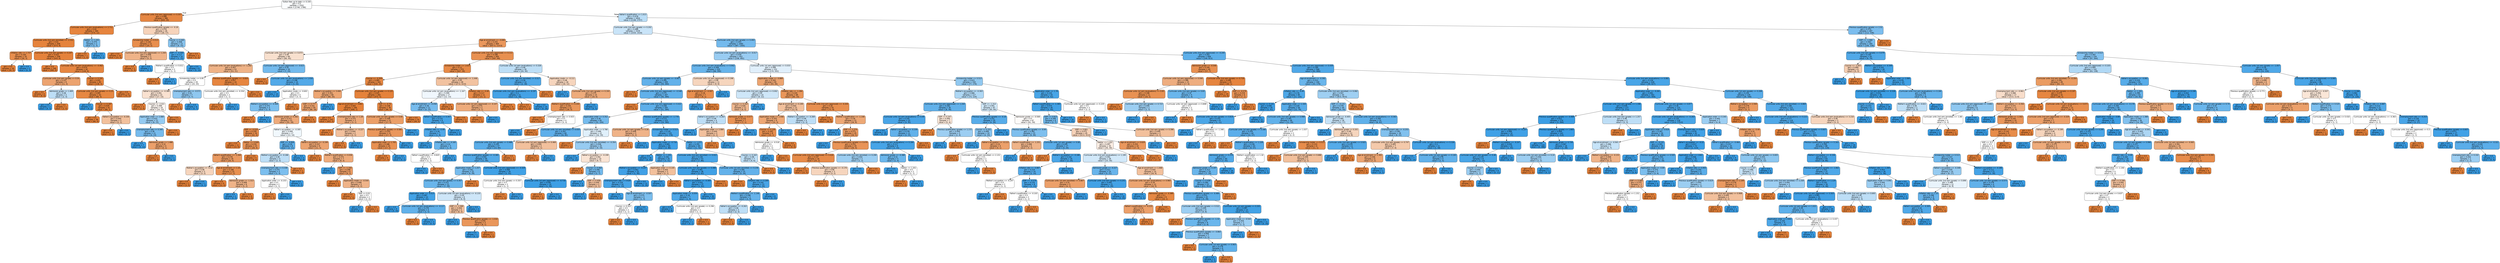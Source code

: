digraph Tree {
node [shape=box, style="filled, rounded", color="black", fontname="helvetica"] ;
edge [fontname="helvetica"] ;
0 [label="Tuition fees up to date <= 0.335\ngini = 0.5\nsamples = 2202\nvalue = [1746, 1786]", fillcolor="#fbfdfe"] ;
1 [label="Curricular units 2nd sem (approved) <= 0.357\ngini = 0.088\nsamples = 386\nvalue = [600, 29]", fillcolor="#e68743"] ;
0 -> 1 [labeldistance=2.5, labelangle=45, headlabel="True"] ;
2 [label="Curricular units 2nd sem (evaluations) <= 2.711\ngini = 0.04\nsamples = 360\nvalue = [574, 12]", fillcolor="#e6843d"] ;
1 -> 2 ;
3 [label="Curricular units 2nd sem (enrolled) <= -2.312\ngini = 0.03\nsamples = 358\nvalue = [573, 9]", fillcolor="#e5833c"] ;
2 -> 3 ;
4 [label="Inflation rate <= 1.737\ngini = 0.165\nsamples = 20\nvalue = [30, 3]", fillcolor="#e88e4d"] ;
3 -> 4 ;
5 [label="gini = 0.0\nsamples = 18\nvalue = [30, 0]", fillcolor="#e58139"] ;
4 -> 5 ;
6 [label="gini = 0.0\nsamples = 2\nvalue = [0, 3]", fillcolor="#399de5"] ;
4 -> 6 ;
7 [label="Curricular units 2nd sem (grade) <= 0.247\ngini = 0.022\nsamples = 338\nvalue = [543, 6]", fillcolor="#e5823b"] ;
3 -> 7 ;
8 [label="gini = 0.0\nsamples = 246\nvalue = [394, 0]", fillcolor="#e58139"] ;
7 -> 8 ;
9 [label="Curricular units 1st sem (evaluations) <= -0.462\ngini = 0.074\nsamples = 92\nvalue = [149, 6]", fillcolor="#e68641"] ;
7 -> 9 ;
10 [label="Curricular units 2nd sem (grade) <= 0.54\ngini = 0.337\nsamples = 9\nvalue = [11, 3]", fillcolor="#eca36f"] ;
9 -> 10 ;
11 [label="gini = 0.0\nsamples = 6\nvalue = [9, 0]", fillcolor="#e58139"] ;
10 -> 11 ;
12 [label="Admission grade <= 1.409\ngini = 0.48\nsamples = 3\nvalue = [2, 3]", fillcolor="#bddef6"] ;
10 -> 12 ;
13 [label="gini = 0.0\nsamples = 2\nvalue = [0, 3]", fillcolor="#399de5"] ;
12 -> 13 ;
14 [label="gini = 0.0\nsamples = 1\nvalue = [2, 0]", fillcolor="#e58139"] ;
12 -> 14 ;
15 [label="Course <= 0.191\ngini = 0.042\nsamples = 83\nvalue = [138, 3]", fillcolor="#e6843d"] ;
9 -> 15 ;
16 [label="Curricular units 2nd sem (grade) <= 0.25\ngini = 0.081\nsamples = 42\nvalue = [68, 3]", fillcolor="#e68742"] ;
15 -> 16 ;
17 [label="gini = 0.0\nsamples = 1\nvalue = [0, 2]", fillcolor="#399de5"] ;
16 -> 17 ;
18 [label="Course <= 0.187\ngini = 0.029\nsamples = 41\nvalue = [68, 1]", fillcolor="#e5833c"] ;
16 -> 18 ;
19 [label="gini = 0.0\nsamples = 38\nvalue = [66, 0]", fillcolor="#e58139"] ;
18 -> 19 ;
20 [label="Father's occupation <= -0.156\ngini = 0.444\nsamples = 3\nvalue = [2, 1]", fillcolor="#f2c09c"] ;
18 -> 20 ;
21 [label="gini = 0.0\nsamples = 2\nvalue = [2, 0]", fillcolor="#e58139"] ;
20 -> 21 ;
22 [label="gini = 0.0\nsamples = 1\nvalue = [0, 1]", fillcolor="#399de5"] ;
20 -> 22 ;
23 [label="gini = 0.0\nsamples = 41\nvalue = [70, 0]", fillcolor="#e58139"] ;
15 -> 23 ;
24 [label="Debtor <= 1.201\ngini = 0.375\nsamples = 2\nvalue = [1, 3]", fillcolor="#7bbeee"] ;
2 -> 24 ;
25 [label="gini = 0.0\nsamples = 1\nvalue = [1, 0]", fillcolor="#e58139"] ;
24 -> 25 ;
26 [label="gini = 0.0\nsamples = 1\nvalue = [0, 3]", fillcolor="#399de5"] ;
24 -> 26 ;
27 [label="Previous qualification (grade) <= -0.18\ngini = 0.478\nsamples = 26\nvalue = [26, 17]", fillcolor="#f6d3ba"] ;
1 -> 27 ;
28 [label="Scholarship holder <= 0.513\ngini = 0.165\nsamples = 13\nvalue = [20, 2]", fillcolor="#e88e4d"] ;
27 -> 28 ;
29 [label="gini = 0.0\nsamples = 10\nvalue = [15, 0]", fillcolor="#e58139"] ;
28 -> 29 ;
30 [label="Curricular units 2nd sem (approved) <= 1.244\ngini = 0.408\nsamples = 3\nvalue = [5, 2]", fillcolor="#efb388"] ;
28 -> 30 ;
31 [label="gini = 0.0\nsamples = 2\nvalue = [5, 0]", fillcolor="#e58139"] ;
30 -> 31 ;
32 [label="gini = 0.0\nsamples = 1\nvalue = [0, 2]", fillcolor="#399de5"] ;
30 -> 32 ;
33 [label="Course <= 0.465\ngini = 0.408\nsamples = 13\nvalue = [6, 15]", fillcolor="#88c4ef"] ;
27 -> 33 ;
34 [label="GDP <= -0.304\ngini = 0.117\nsamples = 10\nvalue = [1, 15]", fillcolor="#46a4e7"] ;
33 -> 34 ;
35 [label="Mother's qualification <= 0.011\ngini = 0.5\nsamples = 2\nvalue = [1, 1]", fillcolor="#ffffff"] ;
34 -> 35 ;
36 [label="gini = 0.0\nsamples = 1\nvalue = [1, 0]", fillcolor="#e58139"] ;
35 -> 36 ;
37 [label="gini = 0.0\nsamples = 1\nvalue = [0, 1]", fillcolor="#399de5"] ;
35 -> 37 ;
38 [label="gini = 0.0\nsamples = 8\nvalue = [0, 14]", fillcolor="#399de5"] ;
34 -> 38 ;
39 [label="gini = 0.0\nsamples = 3\nvalue = [5, 0]", fillcolor="#e58139"] ;
33 -> 39 ;
40 [label="Father's qualification <= 1.013\ngini = 0.478\nsamples = 1816\nvalue = [1146, 1757]", fillcolor="#baddf6"] ;
0 -> 40 [labeldistance=2.5, labelangle=-45, headlabel="False"] ;
41 [label="Curricular units 2nd sem (grade) <= 0.202\ngini = 0.488\nsamples = 1529\nvalue = [1034, 1419]", fillcolor="#c9e4f8"] ;
40 -> 41 ;
42 [label="Age at enrollment <= -0.696\ngini = 0.255\nsamples = 469\nvalue = [647.0, 114.0]", fillcolor="#ea975c"] ;
41 -> 42 ;
43 [label="Curricular units 2nd sem (grade) <= 0.073\ngini = 0.49\nsamples = 69\nvalue = [60, 45]", fillcolor="#f8e0ce"] ;
42 -> 43 ;
44 [label="Curricular units 1st sem (evaluations) <= -1.282\ngini = 0.407\nsamples = 53\nvalue = [53, 21]", fillcolor="#efb387"] ;
43 -> 44 ;
45 [label="Scholarship holder <= 0.95\ngini = 0.5\nsamples = 29\nvalue = [20, 20]", fillcolor="#ffffff"] ;
44 -> 45 ;
46 [label="Father's occupation <= -0.389\ngini = 0.491\nsamples = 22\nvalue = [17, 13]", fillcolor="#f9e1d0"] ;
45 -> 46 ;
47 [label="gini = 0.0\nsamples = 3\nvalue = [3, 0]", fillcolor="#e58139"] ;
46 -> 47 ;
48 [label="Course <= -2.021\ngini = 0.499\nsamples = 19\nvalue = [14, 13]", fillcolor="#fdf6f1"] ;
46 -> 48 ;
49 [label="Application order <= 2.084\ngini = 0.432\nsamples = 12\nvalue = [6, 13]", fillcolor="#94caf1"] ;
48 -> 49 ;
50 [label="Unemployment rate <= 0.345\ngini = 0.36\nsamples = 11\nvalue = [4, 13]", fillcolor="#76bbed"] ;
49 -> 50 ;
51 [label="gini = 0.0\nsamples = 7\nvalue = [0, 12]", fillcolor="#399de5"] ;
50 -> 51 ;
52 [label="Admission grade <= 1.488\ngini = 0.32\nsamples = 4\nvalue = [4, 1]", fillcolor="#eca06a"] ;
50 -> 52 ;
53 [label="gini = 0.0\nsamples = 3\nvalue = [4, 0]", fillcolor="#e58139"] ;
52 -> 53 ;
54 [label="gini = 0.0\nsamples = 1\nvalue = [0, 1]", fillcolor="#399de5"] ;
52 -> 54 ;
55 [label="gini = 0.0\nsamples = 1\nvalue = [2, 0]", fillcolor="#e58139"] ;
49 -> 55 ;
56 [label="gini = 0.0\nsamples = 7\nvalue = [8, 0]", fillcolor="#e58139"] ;
48 -> 56 ;
57 [label="Unemployment rate <= -0.571\ngini = 0.42\nsamples = 7\nvalue = [3, 7]", fillcolor="#8ec7f0"] ;
45 -> 57 ;
58 [label="gini = 0.0\nsamples = 1\nvalue = [3, 0]", fillcolor="#e58139"] ;
57 -> 58 ;
59 [label="gini = 0.0\nsamples = 6\nvalue = [0, 7]", fillcolor="#399de5"] ;
57 -> 59 ;
60 [label="Previous qualification (grade) <= -0.826\ngini = 0.057\nsamples = 24\nvalue = [33, 1]", fillcolor="#e6853f"] ;
44 -> 60 ;
61 [label="Curricular units 2nd sem (enrolled) <= -0.354\ngini = 0.5\nsamples = 2\nvalue = [1, 1]", fillcolor="#ffffff"] ;
60 -> 61 ;
62 [label="gini = 0.0\nsamples = 1\nvalue = [1, 0]", fillcolor="#e58139"] ;
61 -> 62 ;
63 [label="gini = 0.0\nsamples = 1\nvalue = [0, 1]", fillcolor="#399de5"] ;
61 -> 63 ;
64 [label="gini = 0.0\nsamples = 22\nvalue = [32, 0]", fillcolor="#e58139"] ;
60 -> 64 ;
65 [label="Curricular units 1st sem (approved) <= -0.615\ngini = 0.35\nsamples = 16\nvalue = [7, 24]", fillcolor="#73baed"] ;
43 -> 65 ;
66 [label="gini = 0.0\nsamples = 2\nvalue = [4, 0]", fillcolor="#e58139"] ;
65 -> 66 ;
67 [label="Curricular units 1st sem (evaluations) <= 1.016\ngini = 0.198\nsamples = 14\nvalue = [3, 24]", fillcolor="#52a9e8"] ;
65 -> 67 ;
68 [label="gini = 0.0\nsamples = 10\nvalue = [0, 21]", fillcolor="#399de5"] ;
67 -> 68 ;
69 [label="Application mode <= -0.601\ngini = 0.5\nsamples = 4\nvalue = [3, 3]", fillcolor="#ffffff"] ;
67 -> 69 ;
70 [label="Mother's occupation <= -0.308\ngini = 0.375\nsamples = 3\nvalue = [1, 3]", fillcolor="#7bbeee"] ;
69 -> 70 ;
71 [label="gini = 0.0\nsamples = 1\nvalue = [1, 0]", fillcolor="#e58139"] ;
70 -> 71 ;
72 [label="gini = 0.0\nsamples = 2\nvalue = [0, 3]", fillcolor="#399de5"] ;
70 -> 72 ;
73 [label="gini = 0.0\nsamples = 1\nvalue = [2, 0]", fillcolor="#e58139"] ;
69 -> 73 ;
74 [label="Curricular units 2nd sem (approved) <= 0.111\ngini = 0.188\nsamples = 400\nvalue = [587, 69]", fillcolor="#e89050"] ;
42 -> 74 ;
75 [label="Scholarship holder <= 1.619\ngini = 0.12\nsamples = 370\nvalue = [567, 39]", fillcolor="#e78a47"] ;
74 -> 75 ;
76 [label="Course <= -0.359\ngini = 0.085\nsamples = 342\nvalue = [540, 25]", fillcolor="#e68742"] ;
75 -> 76 ;
77 [label="Mother's occupation <= 3.406\ngini = 0.351\nsamples = 60\nvalue = [68, 20]", fillcolor="#eda673"] ;
76 -> 77 ;
78 [label="GDP <= 0.777\ngini = 0.331\nsamples = 59\nvalue = [68, 18]", fillcolor="#eca26d"] ;
77 -> 78 ;
79 [label="Admission grade <= 0.362\ngini = 0.372\nsamples = 51\nvalue = [55, 18]", fillcolor="#eeaa7a"] ;
78 -> 79 ;
80 [label="GDP <= -0.533\ngini = 0.159\nsamples = 34\nvalue = [42, 4]", fillcolor="#e78d4c"] ;
79 -> 80 ;
81 [label="gini = 0.0\nsamples = 11\nvalue = [14, 0]", fillcolor="#e58139"] ;
80 -> 81 ;
82 [label="Debtor <= 0.949\ngini = 0.219\nsamples = 23\nvalue = [28, 4]", fillcolor="#e99355"] ;
80 -> 82 ;
83 [label="Father's qualification <= -1.264\ngini = 0.278\nsamples = 18\nvalue = [20, 4]", fillcolor="#ea9a61"] ;
82 -> 83 ;
84 [label="Mother's occupation <= -0.12\ngini = 0.48\nsamples = 3\nvalue = [3, 2]", fillcolor="#f6d5bd"] ;
83 -> 84 ;
85 [label="gini = 0.0\nsamples = 2\nvalue = [3, 0]", fillcolor="#e58139"] ;
84 -> 85 ;
86 [label="gini = 0.0\nsamples = 1\nvalue = [0, 2]", fillcolor="#399de5"] ;
84 -> 86 ;
87 [label="Age at enrollment <= 1.16\ngini = 0.188\nsamples = 15\nvalue = [17, 2]", fillcolor="#e89050"] ;
83 -> 87 ;
88 [label="gini = 0.0\nsamples = 9\nvalue = [12, 0]", fillcolor="#e58139"] ;
87 -> 88 ;
89 [label="Admission grade <= -1.313\ngini = 0.408\nsamples = 6\nvalue = [5, 2]", fillcolor="#efb388"] ;
87 -> 89 ;
90 [label="gini = 0.0\nsamples = 2\nvalue = [0, 2]", fillcolor="#399de5"] ;
89 -> 90 ;
91 [label="gini = 0.0\nsamples = 4\nvalue = [5, 0]", fillcolor="#e58139"] ;
89 -> 91 ;
92 [label="gini = 0.0\nsamples = 5\nvalue = [8, 0]", fillcolor="#e58139"] ;
82 -> 92 ;
93 [label="Father's occupation <= -0.305\ngini = 0.499\nsamples = 17\nvalue = [13, 14]", fillcolor="#f1f8fd"] ;
79 -> 93 ;
94 [label="GDP <= -0.958\ngini = 0.26\nsamples = 8\nvalue = [2, 11]", fillcolor="#5dafea"] ;
93 -> 94 ;
95 [label="Mother's occupation <= -0.186\ngini = 0.48\nsamples = 4\nvalue = [2, 3]", fillcolor="#bddef6"] ;
94 -> 95 ;
96 [label="Unemployment rate <= 0.338\ngini = 0.375\nsamples = 3\nvalue = [1, 3]", fillcolor="#7bbeee"] ;
95 -> 96 ;
97 [label="Application order <= -0.153\ngini = 0.5\nsamples = 2\nvalue = [1, 1]", fillcolor="#ffffff"] ;
96 -> 97 ;
98 [label="gini = 0.0\nsamples = 1\nvalue = [1, 0]", fillcolor="#e58139"] ;
97 -> 98 ;
99 [label="gini = 0.0\nsamples = 1\nvalue = [0, 1]", fillcolor="#399de5"] ;
97 -> 99 ;
100 [label="gini = 0.0\nsamples = 1\nvalue = [0, 2]", fillcolor="#399de5"] ;
96 -> 100 ;
101 [label="gini = 0.0\nsamples = 1\nvalue = [1, 0]", fillcolor="#e58139"] ;
95 -> 101 ;
102 [label="gini = 0.0\nsamples = 4\nvalue = [0, 8]", fillcolor="#399de5"] ;
94 -> 102 ;
103 [label="Father's occupation <= -0.199\ngini = 0.337\nsamples = 9\nvalue = [11, 3]", fillcolor="#eca36f"] ;
93 -> 103 ;
104 [label="gini = 0.0\nsamples = 2\nvalue = [2, 0]", fillcolor="#e58139"] ;
103 -> 104 ;
105 [label="Mother's qualification <= 0.036\ngini = 0.375\nsamples = 7\nvalue = [9, 3]", fillcolor="#eeab7b"] ;
103 -> 105 ;
106 [label="gini = 0.0\nsamples = 1\nvalue = [0, 1]", fillcolor="#399de5"] ;
105 -> 106 ;
107 [label="GDP <= -1.193\ngini = 0.298\nsamples = 6\nvalue = [9, 2]", fillcolor="#eb9d65"] ;
105 -> 107 ;
108 [label="gini = 0.0\nsamples = 3\nvalue = [4, 0]", fillcolor="#e58139"] ;
107 -> 108 ;
109 [label="Application mode <= -0.544\ngini = 0.408\nsamples = 3\nvalue = [5, 2]", fillcolor="#efb388"] ;
107 -> 109 ;
110 [label="gini = 0.0\nsamples = 1\nvalue = [3, 0]", fillcolor="#e58139"] ;
109 -> 110 ;
111 [label="GDP <= 0.01\ngini = 0.5\nsamples = 2\nvalue = [2, 2]", fillcolor="#ffffff"] ;
109 -> 111 ;
112 [label="gini = 0.0\nsamples = 1\nvalue = [0, 2]", fillcolor="#399de5"] ;
111 -> 112 ;
113 [label="gini = 0.0\nsamples = 1\nvalue = [2, 0]", fillcolor="#e58139"] ;
111 -> 113 ;
114 [label="gini = 0.0\nsamples = 8\nvalue = [13, 0]", fillcolor="#e58139"] ;
78 -> 114 ;
115 [label="gini = 0.0\nsamples = 1\nvalue = [0, 2]", fillcolor="#399de5"] ;
77 -> 115 ;
116 [label="Curricular units 2nd sem (grade) <= 0.125\ngini = 0.021\nsamples = 282\nvalue = [472, 5]", fillcolor="#e5823b"] ;
76 -> 116 ;
117 [label="Age at enrollment <= 3.661\ngini = 0.005\nsamples = 246\nvalue = [406, 1]", fillcolor="#e58139"] ;
116 -> 117 ;
118 [label="gini = 0.0\nsamples = 243\nvalue = [403, 0]", fillcolor="#e58139"] ;
117 -> 118 ;
119 [label="Unemployment rate <= 1.28\ngini = 0.375\nsamples = 3\nvalue = [3, 1]", fillcolor="#eeab7b"] ;
117 -> 119 ;
120 [label="gini = 0.0\nsamples = 1\nvalue = [1, 0]", fillcolor="#e58139"] ;
119 -> 120 ;
121 [label="Mother's occupation <= -0.227\ngini = 0.444\nsamples = 2\nvalue = [2, 1]", fillcolor="#f2c09c"] ;
119 -> 121 ;
122 [label="gini = 0.0\nsamples = 1\nvalue = [2, 0]", fillcolor="#e58139"] ;
121 -> 122 ;
123 [label="gini = 0.0\nsamples = 1\nvalue = [0, 1]", fillcolor="#399de5"] ;
121 -> 123 ;
124 [label="GDP <= -0.74\ngini = 0.108\nsamples = 36\nvalue = [66, 4]", fillcolor="#e78945"] ;
116 -> 124 ;
125 [label="Curricular units 1st sem (grade) <= 0.45\ngini = 0.308\nsamples = 12\nvalue = [17, 4]", fillcolor="#eb9f68"] ;
124 -> 125 ;
126 [label="Previous qualification (grade) <= 0.581\ngini = 0.255\nsamples = 11\nvalue = [17, 3]", fillcolor="#ea975c"] ;
125 -> 126 ;
127 [label="Application order <= 1.705\ngini = 0.188\nsamples = 10\nvalue = [17, 2]", fillcolor="#e89050"] ;
126 -> 127 ;
128 [label="gini = 0.0\nsamples = 9\nvalue = [17, 0]", fillcolor="#e58139"] ;
127 -> 128 ;
129 [label="gini = 0.0\nsamples = 1\nvalue = [0, 2]", fillcolor="#399de5"] ;
127 -> 129 ;
130 [label="gini = 0.0\nsamples = 1\nvalue = [0, 1]", fillcolor="#399de5"] ;
126 -> 130 ;
131 [label="gini = 0.0\nsamples = 1\nvalue = [0, 1]", fillcolor="#399de5"] ;
125 -> 131 ;
132 [label="gini = 0.0\nsamples = 24\nvalue = [49, 0]", fillcolor="#e58139"] ;
124 -> 132 ;
133 [label="Curricular units 1st sem (approved) <= -1.446\ngini = 0.45\nsamples = 28\nvalue = [27.0, 14.0]", fillcolor="#f2c2a0"] ;
75 -> 133 ;
134 [label="Curricular units 1st sem (evaluations) <= -1.167\ngini = 0.499\nsamples = 17\nvalue = [12, 13]", fillcolor="#f0f7fd"] ;
133 -> 134 ;
135 [label="Age at enrollment <= -0.058\ngini = 0.36\nsamples = 11\nvalue = [4, 13]", fillcolor="#76bbed"] ;
134 -> 135 ;
136 [label="Father's qualification <= 0.357\ngini = 0.133\nsamples = 9\nvalue = [1, 13]", fillcolor="#48a5e7"] ;
135 -> 136 ;
137 [label="Inflation rate <= -0.49\ngini = 0.18\nsamples = 7\nvalue = [1, 9]", fillcolor="#4fa8e8"] ;
136 -> 137 ;
138 [label="gini = 0.0\nsamples = 4\nvalue = [0, 5]", fillcolor="#399de5"] ;
137 -> 138 ;
139 [label="Inflation rate <= -0.165\ngini = 0.32\nsamples = 3\nvalue = [1, 4]", fillcolor="#6ab6ec"] ;
137 -> 139 ;
140 [label="Father's qualification <= -0.825\ngini = 0.5\nsamples = 2\nvalue = [1, 1]", fillcolor="#ffffff"] ;
139 -> 140 ;
141 [label="gini = 0.0\nsamples = 1\nvalue = [0, 1]", fillcolor="#399de5"] ;
140 -> 141 ;
142 [label="gini = 0.0\nsamples = 1\nvalue = [1, 0]", fillcolor="#e58139"] ;
140 -> 142 ;
143 [label="gini = 0.0\nsamples = 1\nvalue = [0, 3]", fillcolor="#399de5"] ;
139 -> 143 ;
144 [label="gini = 0.0\nsamples = 2\nvalue = [0, 4]", fillcolor="#399de5"] ;
136 -> 144 ;
145 [label="gini = 0.0\nsamples = 2\nvalue = [3, 0]", fillcolor="#e58139"] ;
135 -> 145 ;
146 [label="gini = 0.0\nsamples = 6\nvalue = [8, 0]", fillcolor="#e58139"] ;
134 -> 146 ;
147 [label="Inflation rate <= -0.49\ngini = 0.117\nsamples = 11\nvalue = [15, 1]", fillcolor="#e78946"] ;
133 -> 147 ;
148 [label="Curricular units 1st sem (approved) <= -0.107\ngini = 0.375\nsamples = 2\nvalue = [3, 1]", fillcolor="#eeab7b"] ;
147 -> 148 ;
149 [label="gini = 0.0\nsamples = 1\nvalue = [3, 0]", fillcolor="#e58139"] ;
148 -> 149 ;
150 [label="gini = 0.0\nsamples = 1\nvalue = [0, 1]", fillcolor="#399de5"] ;
148 -> 150 ;
151 [label="gini = 0.0\nsamples = 9\nvalue = [12, 0]", fillcolor="#e58139"] ;
147 -> 151 ;
152 [label="Curricular units 1st sem (evaluations) <= 0.326\ngini = 0.48\nsamples = 30\nvalue = [20, 30]", fillcolor="#bddef6"] ;
74 -> 152 ;
153 [label="Curricular units 2nd sem (enrolled) <= 0.517\ngini = 0.18\nsamples = 12\nvalue = [2, 18]", fillcolor="#4fa8e8"] ;
152 -> 153 ;
154 [label="Curricular units 2nd sem (evaluations) <= -0.197\ngini = 0.1\nsamples = 11\nvalue = [1, 18]", fillcolor="#44a2e6"] ;
153 -> 154 ;
155 [label="gini = 0.0\nsamples = 1\nvalue = [1, 0]", fillcolor="#e58139"] ;
154 -> 155 ;
156 [label="gini = 0.0\nsamples = 10\nvalue = [0, 18]", fillcolor="#399de5"] ;
154 -> 156 ;
157 [label="gini = 0.0\nsamples = 1\nvalue = [1, 0]", fillcolor="#e58139"] ;
153 -> 157 ;
158 [label="Application mode <= -0.111\ngini = 0.48\nsamples = 18\nvalue = [18, 12]", fillcolor="#f6d5bd"] ;
152 -> 158 ;
159 [label="gini = 0.0\nsamples = 4\nvalue = [0, 6]", fillcolor="#399de5"] ;
158 -> 159 ;
160 [label="Curricular units 2nd sem (grade) <= 0.193\ngini = 0.375\nsamples = 14\nvalue = [18, 6]", fillcolor="#eeab7b"] ;
158 -> 160 ;
161 [label="Mother's qualification <= 0.204\ngini = 0.245\nsamples = 12\nvalue = [18, 3]", fillcolor="#e9965a"] ;
160 -> 161 ;
162 [label="gini = 0.0\nsamples = 8\nvalue = [15, 0]", fillcolor="#e58139"] ;
161 -> 162 ;
163 [label="Unemployment rate <= 0.925\ngini = 0.5\nsamples = 4\nvalue = [3, 3]", fillcolor="#ffffff"] ;
161 -> 163 ;
164 [label="gini = 0.0\nsamples = 2\nvalue = [0, 3]", fillcolor="#399de5"] ;
163 -> 164 ;
165 [label="gini = 0.0\nsamples = 2\nvalue = [3, 0]", fillcolor="#e58139"] ;
163 -> 165 ;
166 [label="gini = 0.0\nsamples = 2\nvalue = [0, 3]", fillcolor="#399de5"] ;
160 -> 166 ;
167 [label="Curricular units 2nd sem (grade) <= 0.493\ngini = 0.353\nsamples = 1060\nvalue = [387, 1305]", fillcolor="#74baed"] ;
41 -> 167 ;
168 [label="Curricular units 1st sem (evaluations) <= -0.017\ngini = 0.439\nsamples = 452\nvalue = [238, 492]", fillcolor="#99ccf2"] ;
167 -> 168 ;
169 [label="Curricular units 2nd sem (evaluations) <= 0.942\ngini = 0.308\nsamples = 220\nvalue = [68, 290]", fillcolor="#67b4eb"] ;
168 -> 169 ;
170 [label="Curricular units 1st sem (grade) <= -0.067\ngini = 0.285\nsamples = 209\nvalue = [59, 284]", fillcolor="#62b1ea"] ;
169 -> 170 ;
171 [label="gini = 0.0\nsamples = 2\nvalue = [3, 0]", fillcolor="#e58139"] ;
170 -> 171 ;
172 [label="Curricular units 2nd sem (approved) <= -0.548\ngini = 0.275\nsamples = 207\nvalue = [56, 284]", fillcolor="#60b0ea"] ;
170 -> 172 ;
173 [label="gini = 0.0\nsamples = 2\nvalue = [5, 0]", fillcolor="#e58139"] ;
172 -> 173 ;
174 [label="Curricular units 2nd sem (approved) <= 0.422\ngini = 0.258\nsamples = 205\nvalue = [51, 284]", fillcolor="#5dafea"] ;
172 -> 174 ;
175 [label="Application order <= 0.352\ngini = 0.36\nsamples = 82\nvalue = [32, 104]", fillcolor="#76bbed"] ;
174 -> 175 ;
176 [label="Curricular units 1st sem (enrolled) <= 0.033\ngini = 0.267\nsamples = 60\nvalue = [16, 85]", fillcolor="#5eafea"] ;
175 -> 176 ;
177 [label="Curricular units 2nd sem (grade) <= 0.488\ngini = 0.245\nsamples = 57\nvalue = [14, 84]", fillcolor="#5aade9"] ;
176 -> 177 ;
178 [label="Previous qualification (grade) <= -0.385\ngini = 0.205\nsamples = 56\nvalue = [11, 84]", fillcolor="#53aae8"] ;
177 -> 178 ;
179 [label="Application mode <= 1.257\ngini = 0.361\nsamples = 22\nvalue = [9, 29]", fillcolor="#76bbed"] ;
178 -> 179 ;
180 [label="Curricular units 2nd sem (grade) <= 0.357\ngini = 0.313\nsamples = 21\nvalue = [7, 29]", fillcolor="#69b5eb"] ;
179 -> 180 ;
181 [label="Application order <= -0.513\ngini = 0.087\nsamples = 13\nvalue = [1, 21]", fillcolor="#42a2e6"] ;
180 -> 181 ;
182 [label="gini = 0.0\nsamples = 9\nvalue = [0, 16]", fillcolor="#399de5"] ;
181 -> 182 ;
183 [label="Curricular units 1st sem (evaluations) <= -0.117\ngini = 0.278\nsamples = 4\nvalue = [1, 5]", fillcolor="#61b1ea"] ;
181 -> 183 ;
184 [label="gini = 0.0\nsamples = 1\nvalue = [1, 0]", fillcolor="#e58139"] ;
183 -> 184 ;
185 [label="gini = 0.0\nsamples = 3\nvalue = [0, 5]", fillcolor="#399de5"] ;
183 -> 185 ;
186 [label="Curricular units 1st sem (evaluations) <= -0.133\ngini = 0.49\nsamples = 8\nvalue = [6, 8]", fillcolor="#cee6f8"] ;
180 -> 186 ;
187 [label="GDP <= -1.589\ngini = 0.444\nsamples = 5\nvalue = [6, 3]", fillcolor="#f2c09c"] ;
186 -> 187 ;
188 [label="gini = 0.0\nsamples = 2\nvalue = [0, 2]", fillcolor="#399de5"] ;
187 -> 188 ;
189 [label="Previous qualification (grade) <= -1.016\ngini = 0.245\nsamples = 3\nvalue = [6, 1]", fillcolor="#e9965a"] ;
187 -> 189 ;
190 [label="gini = 0.0\nsamples = 1\nvalue = [0, 1]", fillcolor="#399de5"] ;
189 -> 190 ;
191 [label="gini = 0.0\nsamples = 2\nvalue = [6, 0]", fillcolor="#e58139"] ;
189 -> 191 ;
192 [label="gini = 0.0\nsamples = 3\nvalue = [0, 5]", fillcolor="#399de5"] ;
186 -> 192 ;
193 [label="gini = 0.0\nsamples = 1\nvalue = [2, 0]", fillcolor="#e58139"] ;
179 -> 193 ;
194 [label="Curricular units 2nd sem (approved) <= -0.329\ngini = 0.068\nsamples = 34\nvalue = [2, 55]", fillcolor="#40a1e6"] ;
178 -> 194 ;
195 [label="Curricular units 2nd sem (grade) <= 0.357\ngini = 0.5\nsamples = 2\nvalue = [1, 1]", fillcolor="#ffffff"] ;
194 -> 195 ;
196 [label="gini = 0.0\nsamples = 1\nvalue = [1, 0]", fillcolor="#e58139"] ;
195 -> 196 ;
197 [label="gini = 0.0\nsamples = 1\nvalue = [0, 1]", fillcolor="#399de5"] ;
195 -> 197 ;
198 [label="Curricular units 1st sem (approved) <= -0.716\ngini = 0.036\nsamples = 32\nvalue = [1, 54]", fillcolor="#3d9fe5"] ;
194 -> 198 ;
199 [label="gini = 0.0\nsamples = 1\nvalue = [1, 0]", fillcolor="#e58139"] ;
198 -> 199 ;
200 [label="gini = 0.0\nsamples = 31\nvalue = [0, 54]", fillcolor="#399de5"] ;
198 -> 200 ;
201 [label="gini = 0.0\nsamples = 1\nvalue = [3, 0]", fillcolor="#e58139"] ;
177 -> 201 ;
202 [label="Curricular units 1st sem (approved) <= 0.469\ngini = 0.444\nsamples = 3\nvalue = [2, 1]", fillcolor="#f2c09c"] ;
176 -> 202 ;
203 [label="gini = 0.0\nsamples = 2\nvalue = [2, 0]", fillcolor="#e58139"] ;
202 -> 203 ;
204 [label="gini = 0.0\nsamples = 1\nvalue = [0, 1]", fillcolor="#399de5"] ;
202 -> 204 ;
205 [label="Application order <= 0.786\ngini = 0.496\nsamples = 22\nvalue = [16, 19]", fillcolor="#e0f0fb"] ;
175 -> 205 ;
206 [label="gini = 0.0\nsamples = 2\nvalue = [7, 0]", fillcolor="#e58139"] ;
205 -> 206 ;
207 [label="Curricular units 2nd sem (enrolled) <= -0.354\ngini = 0.436\nsamples = 20\nvalue = [9, 19]", fillcolor="#97cbf1"] ;
205 -> 207 ;
208 [label="gini = 0.0\nsamples = 10\nvalue = [0, 12]", fillcolor="#399de5"] ;
207 -> 208 ;
209 [label="Father's occupation <= -0.199\ngini = 0.492\nsamples = 10\nvalue = [9, 7]", fillcolor="#f9e3d3"] ;
207 -> 209 ;
210 [label="gini = 0.0\nsamples = 4\nvalue = [7, 0]", fillcolor="#e58139"] ;
209 -> 210 ;
211 [label="Course <= 0.464\ngini = 0.346\nsamples = 6\nvalue = [2, 7]", fillcolor="#72b9ec"] ;
209 -> 211 ;
212 [label="gini = 0.0\nsamples = 4\nvalue = [0, 6]", fillcolor="#399de5"] ;
211 -> 212 ;
213 [label="GDP <= 0.458\ngini = 0.444\nsamples = 2\nvalue = [2, 1]", fillcolor="#f2c09c"] ;
211 -> 213 ;
214 [label="gini = 0.0\nsamples = 1\nvalue = [0, 1]", fillcolor="#399de5"] ;
213 -> 214 ;
215 [label="gini = 0.0\nsamples = 1\nvalue = [2, 0]", fillcolor="#e58139"] ;
213 -> 215 ;
216 [label="Previous qualification (grade) <= -1.776\ngini = 0.173\nsamples = 123\nvalue = [19, 180]", fillcolor="#4ea7e8"] ;
174 -> 216 ;
217 [label="Curricular units 1st sem (grade) <= 0.26\ngini = 0.408\nsamples = 3\nvalue = [5, 2]", fillcolor="#efb388"] ;
216 -> 217 ;
218 [label="gini = 0.0\nsamples = 2\nvalue = [5, 0]", fillcolor="#e58139"] ;
217 -> 218 ;
219 [label="gini = 0.0\nsamples = 1\nvalue = [0, 2]", fillcolor="#399de5"] ;
217 -> 219 ;
220 [label="Scholarship holder <= 0.513\ngini = 0.135\nsamples = 120\nvalue = [14, 178]", fillcolor="#49a5e7"] ;
216 -> 220 ;
221 [label="Application mode <= -0.716\ngini = 0.065\nsamples = 60\nvalue = [3, 86]", fillcolor="#40a0e6"] ;
220 -> 221 ;
222 [label="gini = 0.0\nsamples = 35\nvalue = [0, 55]", fillcolor="#399de5"] ;
221 -> 222 ;
223 [label="Debtor <= 1.201\ngini = 0.161\nsamples = 25\nvalue = [3, 31]", fillcolor="#4ca6e8"] ;
221 -> 223 ;
224 [label="Mother's occupation <= -0.247\ngini = 0.062\nsamples = 22\nvalue = [1, 30]", fillcolor="#40a0e6"] ;
223 -> 224 ;
225 [label="Unemployment rate <= 0.626\ngini = 0.124\nsamples = 10\nvalue = [1, 14]", fillcolor="#47a4e7"] ;
224 -> 225 ;
226 [label="gini = 0.0\nsamples = 7\nvalue = [0, 11]", fillcolor="#399de5"] ;
225 -> 226 ;
227 [label="Age at enrollment <= -0.507\ngini = 0.375\nsamples = 3\nvalue = [1, 3]", fillcolor="#7bbeee"] ;
225 -> 227 ;
228 [label="Course <= 0.321\ngini = 0.5\nsamples = 2\nvalue = [1, 1]", fillcolor="#ffffff"] ;
227 -> 228 ;
229 [label="gini = 0.0\nsamples = 1\nvalue = [1, 0]", fillcolor="#e58139"] ;
228 -> 229 ;
230 [label="gini = 0.0\nsamples = 1\nvalue = [0, 1]", fillcolor="#399de5"] ;
228 -> 230 ;
231 [label="gini = 0.0\nsamples = 1\nvalue = [0, 2]", fillcolor="#399de5"] ;
227 -> 231 ;
232 [label="gini = 0.0\nsamples = 12\nvalue = [0, 16]", fillcolor="#399de5"] ;
224 -> 232 ;
233 [label="Application order <= 0.145\ngini = 0.444\nsamples = 3\nvalue = [2, 1]", fillcolor="#f2c09c"] ;
223 -> 233 ;
234 [label="gini = 0.0\nsamples = 1\nvalue = [0, 1]", fillcolor="#399de5"] ;
233 -> 234 ;
235 [label="gini = 0.0\nsamples = 2\nvalue = [2, 0]", fillcolor="#e58139"] ;
233 -> 235 ;
236 [label="Debtor <= 1.071\ngini = 0.191\nsamples = 60\nvalue = [11, 92]", fillcolor="#51a9e8"] ;
220 -> 236 ;
237 [label="Curricular units 2nd sem (enrolled) <= 0.022\ngini = 0.139\nsamples = 53\nvalue = [7, 86]", fillcolor="#49a5e7"] ;
236 -> 237 ;
238 [label="Curricular units 2nd sem (grade) <= 0.486\ngini = 0.061\nsamples = 38\nvalue = [2, 62]", fillcolor="#3fa0e6"] ;
237 -> 238 ;
239 [label="Father's occupation <= -0.305\ngini = 0.031\nsamples = 37\nvalue = [1, 62]", fillcolor="#3c9fe5"] ;
238 -> 239 ;
240 [label="Application mode <= -0.054\ngini = 0.18\nsamples = 7\nvalue = [1, 9]", fillcolor="#4fa8e8"] ;
239 -> 240 ;
241 [label="gini = 0.0\nsamples = 5\nvalue = [0, 8]", fillcolor="#399de5"] ;
240 -> 241 ;
242 [label="Curricular units 2nd sem (grade) <= 0.296\ngini = 0.5\nsamples = 2\nvalue = [1, 1]", fillcolor="#ffffff"] ;
240 -> 242 ;
243 [label="gini = 0.0\nsamples = 1\nvalue = [0, 1]", fillcolor="#399de5"] ;
242 -> 243 ;
244 [label="gini = 0.0\nsamples = 1\nvalue = [1, 0]", fillcolor="#e58139"] ;
242 -> 244 ;
245 [label="gini = 0.0\nsamples = 30\nvalue = [0, 53]", fillcolor="#399de5"] ;
239 -> 245 ;
246 [label="gini = 0.0\nsamples = 1\nvalue = [1, 0]", fillcolor="#e58139"] ;
238 -> 246 ;
247 [label="Curricular units 1st sem (enrolled) <= 0.236\ngini = 0.285\nsamples = 15\nvalue = [5, 24]", fillcolor="#62b1ea"] ;
237 -> 247 ;
248 [label="gini = 0.0\nsamples = 2\nvalue = [3, 0]", fillcolor="#e58139"] ;
247 -> 248 ;
249 [label="Inflation rate <= 0.269\ngini = 0.142\nsamples = 13\nvalue = [2, 24]", fillcolor="#49a5e7"] ;
247 -> 249 ;
250 [label="Mother's qualification <= -1.146\ngini = 0.298\nsamples = 5\nvalue = [2, 9]", fillcolor="#65b3eb"] ;
249 -> 250 ;
251 [label="Father's occupation <= -0.263\ngini = 0.48\nsamples = 3\nvalue = [2, 3]", fillcolor="#bddef6"] ;
250 -> 251 ;
252 [label="gini = 0.0\nsamples = 1\nvalue = [2, 0]", fillcolor="#e58139"] ;
251 -> 252 ;
253 [label="gini = 0.0\nsamples = 2\nvalue = [0, 3]", fillcolor="#399de5"] ;
251 -> 253 ;
254 [label="gini = 0.0\nsamples = 2\nvalue = [0, 6]", fillcolor="#399de5"] ;
250 -> 254 ;
255 [label="gini = 0.0\nsamples = 8\nvalue = [0, 15]", fillcolor="#399de5"] ;
249 -> 255 ;
256 [label="Course <= 0.163\ngini = 0.48\nsamples = 7\nvalue = [4, 6]", fillcolor="#bddef6"] ;
236 -> 256 ;
257 [label="gini = 0.0\nsamples = 2\nvalue = [4, 0]", fillcolor="#e58139"] ;
256 -> 257 ;
258 [label="gini = 0.0\nsamples = 5\nvalue = [0, 6]", fillcolor="#399de5"] ;
256 -> 258 ;
259 [label="Curricular units 1st sem (approved) <= 0.198\ngini = 0.48\nsamples = 11\nvalue = [9, 6]", fillcolor="#f6d5bd"] ;
169 -> 259 ;
260 [label="Age at enrollment <= -0.507\ngini = 0.18\nsamples = 7\nvalue = [9, 1]", fillcolor="#e88f4f"] ;
259 -> 260 ;
261 [label="gini = 0.0\nsamples = 1\nvalue = [0, 1]", fillcolor="#399de5"] ;
260 -> 261 ;
262 [label="gini = 0.0\nsamples = 6\nvalue = [9, 0]", fillcolor="#e58139"] ;
260 -> 262 ;
263 [label="gini = 0.0\nsamples = 4\nvalue = [0, 5]", fillcolor="#399de5"] ;
259 -> 263 ;
264 [label="Curricular units 1st sem (approved) <= 0.033\ngini = 0.496\nsamples = 232\nvalue = [170, 202]", fillcolor="#e0effb"] ;
168 -> 264 ;
265 [label="Application mode <= -0.889\ngini = 0.342\nsamples = 82\nvalue = [93, 26]", fillcolor="#eca470"] ;
264 -> 265 ;
266 [label="Curricular units 2nd sem (approved) <= 0.002\ngini = 0.49\nsamples = 14\nvalue = [9, 12]", fillcolor="#cee6f8"] ;
265 -> 266 ;
267 [label="Course <= 0.163\ngini = 0.426\nsamples = 11\nvalue = [9, 4]", fillcolor="#f1b991"] ;
266 -> 267 ;
268 [label="Father's occupation <= -0.263\ngini = 0.48\nsamples = 4\nvalue = [2, 3]", fillcolor="#bddef6"] ;
267 -> 268 ;
269 [label="gini = 0.0\nsamples = 1\nvalue = [0, 2]", fillcolor="#399de5"] ;
268 -> 269 ;
270 [label="Application order <= 2.084\ngini = 0.444\nsamples = 3\nvalue = [2, 1]", fillcolor="#f2c09c"] ;
268 -> 270 ;
271 [label="gini = 0.0\nsamples = 2\nvalue = [2, 0]", fillcolor="#e58139"] ;
270 -> 271 ;
272 [label="gini = 0.0\nsamples = 1\nvalue = [0, 1]", fillcolor="#399de5"] ;
270 -> 272 ;
273 [label="Admission grade <= 0.577\ngini = 0.219\nsamples = 7\nvalue = [7, 1]", fillcolor="#e99355"] ;
267 -> 273 ;
274 [label="gini = 0.0\nsamples = 6\nvalue = [7, 0]", fillcolor="#e58139"] ;
273 -> 274 ;
275 [label="gini = 0.0\nsamples = 1\nvalue = [0, 1]", fillcolor="#399de5"] ;
273 -> 275 ;
276 [label="gini = 0.0\nsamples = 3\nvalue = [0, 8]", fillcolor="#399de5"] ;
266 -> 276 ;
277 [label="Inflation rate <= -1.284\ngini = 0.245\nsamples = 68\nvalue = [84, 14]", fillcolor="#e9965a"] ;
265 -> 277 ;
278 [label="Age at enrollment <= 0.199\ngini = 0.444\nsamples = 13\nvalue = [12, 6]", fillcolor="#f2c09c"] ;
277 -> 278 ;
279 [label="Application mode <= 1.446\ngini = 0.355\nsamples = 9\nvalue = [10, 3]", fillcolor="#eda774"] ;
278 -> 279 ;
280 [label="Course <= 0.126\ngini = 0.165\nsamples = 8\nvalue = [10, 1]", fillcolor="#e88e4d"] ;
279 -> 280 ;
281 [label="Admission grade <= -0.518\ngini = 0.5\nsamples = 2\nvalue = [1, 1]", fillcolor="#ffffff"] ;
280 -> 281 ;
282 [label="gini = 0.0\nsamples = 1\nvalue = [0, 1]", fillcolor="#399de5"] ;
281 -> 282 ;
283 [label="gini = 0.0\nsamples = 1\nvalue = [1, 0]", fillcolor="#e58139"] ;
281 -> 283 ;
284 [label="gini = 0.0\nsamples = 6\nvalue = [9, 0]", fillcolor="#e58139"] ;
280 -> 284 ;
285 [label="gini = 0.0\nsamples = 1\nvalue = [0, 2]", fillcolor="#399de5"] ;
279 -> 285 ;
286 [label="Mother's occupation <= -0.269\ngini = 0.48\nsamples = 4\nvalue = [2, 3]", fillcolor="#bddef6"] ;
278 -> 286 ;
287 [label="gini = 0.0\nsamples = 2\nvalue = [2, 0]", fillcolor="#e58139"] ;
286 -> 287 ;
288 [label="gini = 0.0\nsamples = 2\nvalue = [0, 3]", fillcolor="#399de5"] ;
286 -> 288 ;
289 [label="Curricular units 2nd sem (approved) <= -0.204\ngini = 0.18\nsamples = 55\nvalue = [72, 8]", fillcolor="#e88f4f"] ;
277 -> 289 ;
290 [label="gini = 0.0\nsamples = 33\nvalue = [46, 0]", fillcolor="#e58139"] ;
289 -> 290 ;
291 [label="Mother's qualification <= -1.146\ngini = 0.36\nsamples = 22\nvalue = [26, 8]", fillcolor="#eda876"] ;
289 -> 291 ;
292 [label="gini = 0.0\nsamples = 2\nvalue = [0, 3]", fillcolor="#399de5"] ;
291 -> 292 ;
293 [label="GDP <= -1.274\ngini = 0.271\nsamples = 20\nvalue = [26, 5]", fillcolor="#ea995f"] ;
291 -> 293 ;
294 [label="gini = 0.0\nsamples = 1\nvalue = [0, 1]", fillcolor="#399de5"] ;
293 -> 294 ;
295 [label="Previous qualification (grade) <= 0.478\ngini = 0.231\nsamples = 19\nvalue = [26, 4]", fillcolor="#e99457"] ;
293 -> 295 ;
296 [label="Curricular units 2nd sem (approved) <= 0.426\ngini = 0.137\nsamples = 16\nvalue = [25, 2]", fillcolor="#e78b49"] ;
295 -> 296 ;
297 [label="gini = 0.0\nsamples = 13\nvalue = [22, 0]", fillcolor="#e58139"] ;
296 -> 297 ;
298 [label="Previous qualification (grade) <= -0.176\ngini = 0.48\nsamples = 3\nvalue = [3, 2]", fillcolor="#f6d5bd"] ;
296 -> 298 ;
299 [label="gini = 0.0\nsamples = 2\nvalue = [3, 0]", fillcolor="#e58139"] ;
298 -> 299 ;
300 [label="gini = 0.0\nsamples = 1\nvalue = [0, 2]", fillcolor="#399de5"] ;
298 -> 300 ;
301 [label="Curricular units 2nd sem (enrolled) <= 0.299\ngini = 0.444\nsamples = 3\nvalue = [1, 2]", fillcolor="#9ccef2"] ;
295 -> 301 ;
302 [label="gini = 0.0\nsamples = 2\nvalue = [0, 2]", fillcolor="#399de5"] ;
301 -> 302 ;
303 [label="gini = 0.0\nsamples = 1\nvalue = [1, 0]", fillcolor="#e58139"] ;
301 -> 303 ;
304 [label="Scholarship holder <= 0.513\ngini = 0.423\nsamples = 150\nvalue = [77, 176]", fillcolor="#90c8f0"] ;
264 -> 304 ;
305 [label="Mother's occupation <= -0.303\ngini = 0.466\nsamples = 117\nvalue = [73, 124]", fillcolor="#aed7f4"] ;
304 -> 305 ;
306 [label="Curricular units 2nd sem (approved) <= 1.244\ngini = 0.282\nsamples = 30\nvalue = [8, 39]", fillcolor="#62b1ea"] ;
305 -> 306 ;
307 [label="Curricular units 1st sem (evaluations) <= 0.49\ngini = 0.145\nsamples = 23\nvalue = [3, 35]", fillcolor="#4aa5e7"] ;
306 -> 307 ;
308 [label="gini = 0.0\nsamples = 12\nvalue = [0, 20]", fillcolor="#399de5"] ;
307 -> 308 ;
309 [label="Father's occupation <= -0.339\ngini = 0.278\nsamples = 11\nvalue = [3, 15]", fillcolor="#61b1ea"] ;
307 -> 309 ;
310 [label="Curricular units 2nd sem (evaluations) <= 0.184\ngini = 0.117\nsamples = 9\nvalue = [1, 15]", fillcolor="#46a4e7"] ;
309 -> 310 ;
311 [label="Admission grade <= -0.388\ngini = 0.32\nsamples = 3\nvalue = [1, 4]", fillcolor="#6ab6ec"] ;
310 -> 311 ;
312 [label="gini = 0.0\nsamples = 1\nvalue = [0, 3]", fillcolor="#399de5"] ;
311 -> 312 ;
313 [label="Debtor <= 1.201\ngini = 0.5\nsamples = 2\nvalue = [1, 1]", fillcolor="#ffffff"] ;
311 -> 313 ;
314 [label="gini = 0.0\nsamples = 1\nvalue = [1, 0]", fillcolor="#e58139"] ;
313 -> 314 ;
315 [label="gini = 0.0\nsamples = 1\nvalue = [0, 1]", fillcolor="#399de5"] ;
313 -> 315 ;
316 [label="gini = 0.0\nsamples = 6\nvalue = [0, 11]", fillcolor="#399de5"] ;
310 -> 316 ;
317 [label="gini = 0.0\nsamples = 2\nvalue = [2, 0]", fillcolor="#e58139"] ;
309 -> 317 ;
318 [label="GDP <= 0.247\ngini = 0.494\nsamples = 7\nvalue = [5, 4]", fillcolor="#fae6d7"] ;
306 -> 318 ;
319 [label="gini = 0.0\nsamples = 2\nvalue = [3, 0]", fillcolor="#e58139"] ;
318 -> 319 ;
320 [label="Previous qualification (grade) <= 1.172\ngini = 0.444\nsamples = 5\nvalue = [2, 4]", fillcolor="#9ccef2"] ;
318 -> 320 ;
321 [label="gini = 0.0\nsamples = 3\nvalue = [0, 4]", fillcolor="#399de5"] ;
320 -> 321 ;
322 [label="gini = 0.0\nsamples = 2\nvalue = [2, 0]", fillcolor="#e58139"] ;
320 -> 322 ;
323 [label="GDP <= -1.314\ngini = 0.491\nsamples = 87\nvalue = [65, 85]", fillcolor="#d0e8f9"] ;
305 -> 323 ;
324 [label="Previous qualification (grade) <= -0.18\ngini = 0.231\nsamples = 20\nvalue = [4, 26]", fillcolor="#57ace9"] ;
323 -> 324 ;
325 [label="Course <= 0.251\ngini = 0.408\nsamples = 10\nvalue = [4, 10]", fillcolor="#88c4ef"] ;
324 -> 325 ;
326 [label="gini = 0.0\nsamples = 6\nvalue = [0, 9]", fillcolor="#399de5"] ;
325 -> 326 ;
327 [label="Father's occupation <= -0.113\ngini = 0.32\nsamples = 4\nvalue = [4, 1]", fillcolor="#eca06a"] ;
325 -> 327 ;
328 [label="gini = 0.0\nsamples = 2\nvalue = [3, 0]", fillcolor="#e58139"] ;
327 -> 328 ;
329 [label="Curricular units 1st sem (enrolled) <= 2.131\ngini = 0.5\nsamples = 2\nvalue = [1, 1]", fillcolor="#ffffff"] ;
327 -> 329 ;
330 [label="gini = 0.0\nsamples = 1\nvalue = [0, 1]", fillcolor="#399de5"] ;
329 -> 330 ;
331 [label="gini = 0.0\nsamples = 1\nvalue = [1, 0]", fillcolor="#e58139"] ;
329 -> 331 ;
332 [label="gini = 0.0\nsamples = 10\nvalue = [0, 16]", fillcolor="#399de5"] ;
324 -> 332 ;
333 [label="Admission grade <= -0.508\ngini = 0.5\nsamples = 67\nvalue = [61, 59]", fillcolor="#fefbf9"] ;
323 -> 333 ;
334 [label="Previous qualification (grade) <= -0.94\ngini = 0.382\nsamples = 22\nvalue = [9, 26]", fillcolor="#7ebfee"] ;
333 -> 334 ;
335 [label="Father's qualification <= -1.251\ngini = 0.408\nsamples = 5\nvalue = [5, 2]", fillcolor="#efb388"] ;
334 -> 335 ;
336 [label="gini = 0.0\nsamples = 1\nvalue = [0, 2]", fillcolor="#399de5"] ;
335 -> 336 ;
337 [label="gini = 0.0\nsamples = 4\nvalue = [5, 0]", fillcolor="#e58139"] ;
335 -> 337 ;
338 [label="Curricular units 1st sem (grade) <= 0.08\ngini = 0.245\nsamples = 17\nvalue = [4, 24]", fillcolor="#5aade9"] ;
334 -> 338 ;
339 [label="gini = 0.0\nsamples = 1\nvalue = [2, 0]", fillcolor="#e58139"] ;
338 -> 339 ;
340 [label="Mother's occupation <= -0.186\ngini = 0.142\nsamples = 16\nvalue = [2, 24]", fillcolor="#49a5e7"] ;
338 -> 340 ;
341 [label="Inflation rate <= -0.887\ngini = 0.219\nsamples = 10\nvalue = [2, 14]", fillcolor="#55abe9"] ;
340 -> 341 ;
342 [label="Mother's occupation <= -0.247\ngini = 0.5\nsamples = 2\nvalue = [1, 1]", fillcolor="#ffffff"] ;
341 -> 342 ;
343 [label="gini = 0.0\nsamples = 1\nvalue = [0, 1]", fillcolor="#399de5"] ;
342 -> 343 ;
344 [label="gini = 0.0\nsamples = 1\nvalue = [1, 0]", fillcolor="#e58139"] ;
342 -> 344 ;
345 [label="GDP <= -0.579\ngini = 0.133\nsamples = 8\nvalue = [1, 13]", fillcolor="#48a5e7"] ;
341 -> 345 ;
346 [label="Father's qualification <= -0.103\ngini = 0.5\nsamples = 2\nvalue = [1, 1]", fillcolor="#ffffff"] ;
345 -> 346 ;
347 [label="gini = 0.0\nsamples = 1\nvalue = [0, 1]", fillcolor="#399de5"] ;
346 -> 347 ;
348 [label="gini = 0.0\nsamples = 1\nvalue = [1, 0]", fillcolor="#e58139"] ;
346 -> 348 ;
349 [label="gini = 0.0\nsamples = 6\nvalue = [0, 12]", fillcolor="#399de5"] ;
345 -> 349 ;
350 [label="gini = 0.0\nsamples = 6\nvalue = [0, 10]", fillcolor="#399de5"] ;
340 -> 350 ;
351 [label="GDP <= 0.801\ngini = 0.475\nsamples = 45\nvalue = [52.0, 33.0]", fillcolor="#f6d1b7"] ;
333 -> 351 ;
352 [label="Debtor <= 1.201\ngini = 0.497\nsamples = 35\nvalue = [35, 30]", fillcolor="#fbede3"] ;
351 -> 352 ;
353 [label="Curricular units 2nd sem (evaluations) <= 1.195\ngini = 0.491\nsamples = 28\nvalue = [23, 30]", fillcolor="#d1e8f9"] ;
352 -> 353 ;
354 [label="Admission grade <= -0.227\ngini = 0.311\nsamples = 14\nvalue = [5, 21]", fillcolor="#68b4eb"] ;
353 -> 354 ;
355 [label="Curricular units 1st sem (enrolled) <= 0.807\ngini = 0.32\nsamples = 3\nvalue = [4, 1]", fillcolor="#eca06a"] ;
354 -> 355 ;
356 [label="gini = 0.0\nsamples = 2\nvalue = [4, 0]", fillcolor="#e58139"] ;
355 -> 356 ;
357 [label="gini = 0.0\nsamples = 1\nvalue = [0, 1]", fillcolor="#399de5"] ;
355 -> 357 ;
358 [label="Curricular units 2nd sem (grade) <= 0.251\ngini = 0.091\nsamples = 11\nvalue = [1, 20]", fillcolor="#43a2e6"] ;
354 -> 358 ;
359 [label="gini = 0.0\nsamples = 1\nvalue = [1, 0]", fillcolor="#e58139"] ;
358 -> 359 ;
360 [label="gini = 0.0\nsamples = 10\nvalue = [0, 20]", fillcolor="#399de5"] ;
358 -> 360 ;
361 [label="Age at enrollment <= 1.068\ngini = 0.444\nsamples = 14\nvalue = [18, 9]", fillcolor="#f2c09c"] ;
353 -> 361 ;
362 [label="Curricular units 1st sem (evaluations) <= 0.965\ngini = 0.34\nsamples = 12\nvalue = [18, 5]", fillcolor="#eca470"] ;
361 -> 362 ;
363 [label="gini = 0.0\nsamples = 3\nvalue = [0, 4]", fillcolor="#399de5"] ;
362 -> 363 ;
364 [label="Admission grade <= -0.389\ngini = 0.1\nsamples = 9\nvalue = [18, 1]", fillcolor="#e68844"] ;
362 -> 364 ;
365 [label="Father's qualification <= -0.215\ngini = 0.32\nsamples = 2\nvalue = [4, 1]", fillcolor="#eca06a"] ;
364 -> 365 ;
366 [label="gini = 0.0\nsamples = 1\nvalue = [0, 1]", fillcolor="#399de5"] ;
365 -> 366 ;
367 [label="gini = 0.0\nsamples = 1\nvalue = [4, 0]", fillcolor="#e58139"] ;
365 -> 367 ;
368 [label="gini = 0.0\nsamples = 7\nvalue = [14, 0]", fillcolor="#e58139"] ;
364 -> 368 ;
369 [label="gini = 0.0\nsamples = 2\nvalue = [0, 4]", fillcolor="#399de5"] ;
361 -> 369 ;
370 [label="gini = 0.0\nsamples = 7\nvalue = [12, 0]", fillcolor="#e58139"] ;
352 -> 370 ;
371 [label="Age at enrollment <= 0.629\ngini = 0.255\nsamples = 10\nvalue = [17, 3]", fillcolor="#ea975c"] ;
351 -> 371 ;
372 [label="gini = 0.0\nsamples = 8\nvalue = [17, 0]", fillcolor="#e58139"] ;
371 -> 372 ;
373 [label="gini = 0.0\nsamples = 2\nvalue = [0, 3]", fillcolor="#399de5"] ;
371 -> 373 ;
374 [label="Application order <= 1.78\ngini = 0.133\nsamples = 33\nvalue = [4, 52]", fillcolor="#48a5e7"] ;
304 -> 374 ;
375 [label="Father's qualification <= -1.383\ngini = 0.074\nsamples = 30\nvalue = [2, 50]", fillcolor="#41a1e6"] ;
374 -> 375 ;
376 [label="GDP <= 0.823\ngini = 0.346\nsamples = 6\nvalue = [2, 7]", fillcolor="#72b9ec"] ;
375 -> 376 ;
377 [label="gini = 0.0\nsamples = 3\nvalue = [0, 6]", fillcolor="#399de5"] ;
376 -> 377 ;
378 [label="Curricular units 2nd sem (grade) <= 0.396\ngini = 0.444\nsamples = 3\nvalue = [2, 1]", fillcolor="#f2c09c"] ;
376 -> 378 ;
379 [label="gini = 0.0\nsamples = 1\nvalue = [0, 1]", fillcolor="#399de5"] ;
378 -> 379 ;
380 [label="gini = 0.0\nsamples = 2\nvalue = [2, 0]", fillcolor="#e58139"] ;
378 -> 380 ;
381 [label="gini = 0.0\nsamples = 24\nvalue = [0, 43]", fillcolor="#399de5"] ;
375 -> 381 ;
382 [label="Curricular units 1st sem (approved) <= 0.229\ngini = 0.5\nsamples = 3\nvalue = [2, 2]", fillcolor="#ffffff"] ;
374 -> 382 ;
383 [label="gini = 0.0\nsamples = 2\nvalue = [2, 0]", fillcolor="#e58139"] ;
382 -> 383 ;
384 [label="gini = 0.0\nsamples = 1\nvalue = [0, 2]", fillcolor="#399de5"] ;
382 -> 384 ;
385 [label="Curricular units 2nd sem (approved) <= -0.245\ngini = 0.262\nsamples = 608\nvalue = [149, 813]", fillcolor="#5dafea"] ;
167 -> 385 ;
386 [label="Admission grade <= -0.546\ngini = 0.195\nsamples = 40\nvalue = [57, 7]", fillcolor="#e89051"] ;
385 -> 386 ;
387 [label="Curricular units 1st sem (approved) <= 0.046\ngini = 0.386\nsamples = 15\nvalue = [17, 6]", fillcolor="#eead7f"] ;
386 -> 387 ;
388 [label="Curricular units 1st sem (evaluations) <= 0.83\ngini = 0.198\nsamples = 11\nvalue = [16, 2]", fillcolor="#e89152"] ;
387 -> 388 ;
389 [label="gini = 0.0\nsamples = 9\nvalue = [15, 0]", fillcolor="#e58139"] ;
388 -> 389 ;
390 [label="Curricular units 2nd sem (grade) <= 0.723\ngini = 0.444\nsamples = 2\nvalue = [1, 2]", fillcolor="#9ccef2"] ;
388 -> 390 ;
391 [label="gini = 0.0\nsamples = 1\nvalue = [0, 2]", fillcolor="#399de5"] ;
390 -> 391 ;
392 [label="gini = 0.0\nsamples = 1\nvalue = [1, 0]", fillcolor="#e58139"] ;
390 -> 392 ;
393 [label="Curricular units 2nd sem (grade) <= 0.83\ngini = 0.32\nsamples = 4\nvalue = [1, 4]", fillcolor="#6ab6ec"] ;
387 -> 393 ;
394 [label="Curricular units 1st sem (approved) <= 0.808\ngini = 0.5\nsamples = 2\nvalue = [1, 1]", fillcolor="#ffffff"] ;
393 -> 394 ;
395 [label="gini = 0.0\nsamples = 1\nvalue = [0, 1]", fillcolor="#399de5"] ;
394 -> 395 ;
396 [label="gini = 0.0\nsamples = 1\nvalue = [1, 0]", fillcolor="#e58139"] ;
394 -> 396 ;
397 [label="gini = 0.0\nsamples = 2\nvalue = [0, 3]", fillcolor="#399de5"] ;
393 -> 397 ;
398 [label="Curricular units 2nd sem (grade) <= 0.716\ngini = 0.048\nsamples = 25\nvalue = [40, 1]", fillcolor="#e6843e"] ;
386 -> 398 ;
399 [label="gini = 0.0\nsamples = 19\nvalue = [33, 0]", fillcolor="#e58139"] ;
398 -> 399 ;
400 [label="GDP <= -0.579\ngini = 0.219\nsamples = 6\nvalue = [7, 1]", fillcolor="#e99355"] ;
398 -> 400 ;
401 [label="gini = 0.0\nsamples = 1\nvalue = [0, 1]", fillcolor="#399de5"] ;
400 -> 401 ;
402 [label="gini = 0.0\nsamples = 5\nvalue = [7, 0]", fillcolor="#e58139"] ;
400 -> 402 ;
403 [label="Curricular units 2nd sem (approved) <= 0.439\ngini = 0.184\nsamples = 568\nvalue = [92, 806]", fillcolor="#50a8e8"] ;
385 -> 403 ;
404 [label="Age at enrollment <= -0.392\ngini = 0.312\nsamples = 140\nvalue = [43, 179]", fillcolor="#69b5eb"] ;
403 -> 404 ;
405 [label="Inflation rate <= -0.49\ngini = 0.176\nsamples = 85\nvalue = [13, 120]", fillcolor="#4ea8e8"] ;
404 -> 405 ;
406 [label="Course <= 0.141\ngini = 0.046\nsamples = 29\nvalue = [1, 41]", fillcolor="#3e9fe6"] ;
405 -> 406 ;
407 [label="Curricular units 1st sem (grade) <= 0.819\ngini = 0.153\nsamples = 8\nvalue = [1, 11]", fillcolor="#4ba6e7"] ;
406 -> 407 ;
408 [label="gini = 0.0\nsamples = 6\nvalue = [0, 10]", fillcolor="#399de5"] ;
407 -> 408 ;
409 [label="Father's qualification <= -1.346\ngini = 0.5\nsamples = 2\nvalue = [1, 1]", fillcolor="#ffffff"] ;
407 -> 409 ;
410 [label="gini = 0.0\nsamples = 1\nvalue = [0, 1]", fillcolor="#399de5"] ;
409 -> 410 ;
411 [label="gini = 0.0\nsamples = 1\nvalue = [1, 0]", fillcolor="#e58139"] ;
409 -> 411 ;
412 [label="gini = 0.0\nsamples = 21\nvalue = [0, 30]", fillcolor="#399de5"] ;
406 -> 412 ;
413 [label="Application order <= 1.326\ngini = 0.229\nsamples = 56\nvalue = [12, 79]", fillcolor="#57ace9"] ;
405 -> 413 ;
414 [label="Curricular units 2nd sem (grade) <= 0.998\ngini = 0.281\nsamples = 46\nvalue = [12, 59]", fillcolor="#61b1ea"] ;
413 -> 414 ;
415 [label="Curricular units 1st sem (grade) <= 0.166\ngini = 0.254\nsamples = 44\nvalue = [10, 57]", fillcolor="#5caeea"] ;
414 -> 415 ;
416 [label="gini = 0.0\nsamples = 1\nvalue = [1, 0]", fillcolor="#e58139"] ;
415 -> 416 ;
417 [label="Mother's qualification <= 1.128\ngini = 0.236\nsamples = 43\nvalue = [9, 57]", fillcolor="#58ace9"] ;
415 -> 417 ;
418 [label="Admission grade <= 0.279\ngini = 0.2\nsamples = 40\nvalue = [7, 55]", fillcolor="#52a9e8"] ;
417 -> 418 ;
419 [label="Admission grade <= 0.197\ngini = 0.313\nsamples = 24\nvalue = [7, 29]", fillcolor="#69b5eb"] ;
418 -> 419 ;
420 [label="Course <= 0.439\ngini = 0.284\nsamples = 23\nvalue = [6.0, 29.0]", fillcolor="#62b1ea"] ;
419 -> 420 ;
421 [label="Previous qualification (grade) <= -0.484\ngini = 0.251\nsamples = 22\nvalue = [5, 29]", fillcolor="#5baee9"] ;
420 -> 421 ;
422 [label="Curricular units 2nd sem (grade) <= 0.522\ngini = 0.444\nsamples = 9\nvalue = [4, 8]", fillcolor="#9ccef2"] ;
421 -> 422 ;
423 [label="gini = 0.0\nsamples = 1\nvalue = [2, 0]", fillcolor="#e58139"] ;
422 -> 423 ;
424 [label="Previous qualification (grade) <= -1.32\ngini = 0.32\nsamples = 8\nvalue = [2, 8]", fillcolor="#6ab6ec"] ;
422 -> 424 ;
425 [label="gini = 0.0\nsamples = 1\nvalue = [0, 3]", fillcolor="#399de5"] ;
424 -> 425 ;
426 [label="Previous qualification (grade) <= -0.864\ngini = 0.408\nsamples = 7\nvalue = [2, 5]", fillcolor="#88c4ef"] ;
424 -> 426 ;
427 [label="gini = 0.0\nsamples = 1\nvalue = [1, 0]", fillcolor="#e58139"] ;
426 -> 427 ;
428 [label="Curricular units 1st sem (grade) <= 0.903\ngini = 0.278\nsamples = 6\nvalue = [1, 5]", fillcolor="#61b1ea"] ;
426 -> 428 ;
429 [label="gini = 0.0\nsamples = 5\nvalue = [0, 5]", fillcolor="#399de5"] ;
428 -> 429 ;
430 [label="gini = 0.0\nsamples = 1\nvalue = [1, 0]", fillcolor="#e58139"] ;
428 -> 430 ;
431 [label="Curricular units 1st sem (grade) <= 0.202\ngini = 0.087\nsamples = 13\nvalue = [1, 21]", fillcolor="#42a2e6"] ;
421 -> 431 ;
432 [label="Application mode <= -0.544\ngini = 0.444\nsamples = 2\nvalue = [1, 2]", fillcolor="#9ccef2"] ;
431 -> 432 ;
433 [label="gini = 0.0\nsamples = 1\nvalue = [0, 2]", fillcolor="#399de5"] ;
432 -> 433 ;
434 [label="gini = 0.0\nsamples = 1\nvalue = [1, 0]", fillcolor="#e58139"] ;
432 -> 434 ;
435 [label="gini = 0.0\nsamples = 11\nvalue = [0, 19]", fillcolor="#399de5"] ;
431 -> 435 ;
436 [label="gini = 0.0\nsamples = 1\nvalue = [1, 0]", fillcolor="#e58139"] ;
420 -> 436 ;
437 [label="gini = 0.0\nsamples = 1\nvalue = [1, 0]", fillcolor="#e58139"] ;
419 -> 437 ;
438 [label="gini = 0.0\nsamples = 16\nvalue = [0, 26]", fillcolor="#399de5"] ;
418 -> 438 ;
439 [label="Mother's qualification <= 1.16\ngini = 0.5\nsamples = 3\nvalue = [2, 2]", fillcolor="#ffffff"] ;
417 -> 439 ;
440 [label="gini = 0.0\nsamples = 1\nvalue = [2, 0]", fillcolor="#e58139"] ;
439 -> 440 ;
441 [label="gini = 0.0\nsamples = 2\nvalue = [0, 2]", fillcolor="#399de5"] ;
439 -> 441 ;
442 [label="Curricular units 2nd sem (grade) <= 1.037\ngini = 0.5\nsamples = 2\nvalue = [2, 2]", fillcolor="#ffffff"] ;
414 -> 442 ;
443 [label="gini = 0.0\nsamples = 1\nvalue = [2, 0]", fillcolor="#e58139"] ;
442 -> 443 ;
444 [label="gini = 0.0\nsamples = 1\nvalue = [0, 2]", fillcolor="#399de5"] ;
442 -> 444 ;
445 [label="gini = 0.0\nsamples = 10\nvalue = [0, 20]", fillcolor="#399de5"] ;
413 -> 445 ;
446 [label="Curricular units 2nd sem (enrolled) <= 0.082\ngini = 0.447\nsamples = 55\nvalue = [30.0, 59.0]", fillcolor="#9ecff2"] ;
404 -> 446 ;
447 [label="GDP <= -0.131\ngini = 0.378\nsamples = 49\nvalue = [20, 59]", fillcolor="#7cbeee"] ;
446 -> 447 ;
448 [label="Admission grade <= -0.405\ngini = 0.485\nsamples = 18\nvalue = [12, 17]", fillcolor="#c5e2f7"] ;
447 -> 448 ;
449 [label="gini = 0.0\nsamples = 6\nvalue = [0, 9]", fillcolor="#399de5"] ;
448 -> 449 ;
450 [label="Admission grade <= 0.201\ngini = 0.48\nsamples = 12\nvalue = [12, 8]", fillcolor="#f6d5bd"] ;
448 -> 450 ;
451 [label="Scholarship holder <= 0.513\ngini = 0.153\nsamples = 6\nvalue = [11, 1]", fillcolor="#e78c4b"] ;
450 -> 451 ;
452 [label="gini = 0.0\nsamples = 4\nvalue = [9, 0]", fillcolor="#e58139"] ;
451 -> 452 ;
453 [label="Curricular units 2nd sem (grade) <= 0.686\ngini = 0.444\nsamples = 2\nvalue = [2, 1]", fillcolor="#f2c09c"] ;
451 -> 453 ;
454 [label="gini = 0.0\nsamples = 1\nvalue = [2, 0]", fillcolor="#e58139"] ;
453 -> 454 ;
455 [label="gini = 0.0\nsamples = 1\nvalue = [0, 1]", fillcolor="#399de5"] ;
453 -> 455 ;
456 [label="Curricular units 2nd sem (grade) <= 0.925\ngini = 0.219\nsamples = 6\nvalue = [1, 7]", fillcolor="#55abe9"] ;
450 -> 456 ;
457 [label="gini = 0.0\nsamples = 5\nvalue = [0, 7]", fillcolor="#399de5"] ;
456 -> 457 ;
458 [label="gini = 0.0\nsamples = 1\nvalue = [1, 0]", fillcolor="#e58139"] ;
456 -> 458 ;
459 [label="Curricular units 1st sem (evaluations) <= -0.363\ngini = 0.269\nsamples = 31\nvalue = [8, 42]", fillcolor="#5fb0ea"] ;
447 -> 459 ;
460 [label="gini = 0.0\nsamples = 13\nvalue = [0, 20]", fillcolor="#399de5"] ;
459 -> 460 ;
461 [label="Unemployment rate <= -0.253\ngini = 0.391\nsamples = 18\nvalue = [8, 22]", fillcolor="#81c1ee"] ;
459 -> 461 ;
462 [label="Curricular units 2nd sem (grade) <= 0.747\ngini = 0.463\nsamples = 7\nvalue = [7, 4]", fillcolor="#f4c9aa"] ;
461 -> 462 ;
463 [label="Age at enrollment <= 1.301\ngini = 0.346\nsamples = 6\nvalue = [7, 2]", fillcolor="#eca572"] ;
462 -> 463 ;
464 [label="gini = 0.0\nsamples = 4\nvalue = [7, 0]", fillcolor="#e58139"] ;
463 -> 464 ;
465 [label="gini = 0.0\nsamples = 2\nvalue = [0, 2]", fillcolor="#399de5"] ;
463 -> 465 ;
466 [label="gini = 0.0\nsamples = 1\nvalue = [0, 2]", fillcolor="#399de5"] ;
462 -> 466 ;
467 [label="Curricular units 1st sem (evaluations) <= 0.326\ngini = 0.1\nsamples = 11\nvalue = [1, 18]", fillcolor="#44a2e6"] ;
461 -> 467 ;
468 [label="gini = 0.0\nsamples = 7\nvalue = [0, 13]", fillcolor="#399de5"] ;
467 -> 468 ;
469 [label="Curricular units 1st sem (grade) <= 0.183\ngini = 0.278\nsamples = 4\nvalue = [1, 5]", fillcolor="#61b1ea"] ;
467 -> 469 ;
470 [label="gini = 0.0\nsamples = 1\nvalue = [1, 0]", fillcolor="#e58139"] ;
469 -> 470 ;
471 [label="gini = 0.0\nsamples = 3\nvalue = [0, 5]", fillcolor="#399de5"] ;
469 -> 471 ;
472 [label="gini = 0.0\nsamples = 6\nvalue = [10, 0]", fillcolor="#e58139"] ;
446 -> 472 ;
473 [label="Curricular units 2nd sem (evaluations) <= 0.081\ngini = 0.134\nsamples = 428\nvalue = [49, 627]", fillcolor="#48a5e7"] ;
403 -> 473 ;
474 [label="Application order <= -0.281\ngini = 0.091\nsamples = 302\nvalue = [23, 459]", fillcolor="#43a2e6"] ;
473 -> 474 ;
475 [label="Curricular units 2nd sem (grade) <= 1.196\ngini = 0.035\nsamples = 177\nvalue = [5, 272]", fillcolor="#3d9fe5"] ;
474 -> 475 ;
476 [label="Previous qualification (grade) <= -0.408\ngini = 0.022\nsamples = 174\nvalue = [3, 269]", fillcolor="#3b9ee5"] ;
475 -> 476 ;
477 [label="Curricular units 1st sem (approved) <= -0.107\ngini = 0.068\nsamples = 32\nvalue = [2, 55]", fillcolor="#40a1e6"] ;
476 -> 477 ;
478 [label="gini = 0.0\nsamples = 1\nvalue = [1, 0]", fillcolor="#e58139"] ;
477 -> 478 ;
479 [label="Mother's occupation <= -0.247\ngini = 0.035\nsamples = 31\nvalue = [1, 55]", fillcolor="#3d9fe5"] ;
477 -> 479 ;
480 [label="Curricular units 1st sem (grade) <= 0.46\ngini = 0.133\nsamples = 8\nvalue = [1, 13]", fillcolor="#48a5e7"] ;
479 -> 480 ;
481 [label="Course <= 0.317\ngini = 0.444\nsamples = 2\nvalue = [1, 2]", fillcolor="#9ccef2"] ;
480 -> 481 ;
482 [label="gini = 0.0\nsamples = 1\nvalue = [1, 0]", fillcolor="#e58139"] ;
481 -> 482 ;
483 [label="gini = 0.0\nsamples = 1\nvalue = [0, 2]", fillcolor="#399de5"] ;
481 -> 483 ;
484 [label="gini = 0.0\nsamples = 6\nvalue = [0, 11]", fillcolor="#399de5"] ;
480 -> 484 ;
485 [label="gini = 0.0\nsamples = 23\nvalue = [0, 42]", fillcolor="#399de5"] ;
479 -> 485 ;
486 [label="Previous qualification (grade) <= 1.683\ngini = 0.009\nsamples = 142\nvalue = [1, 214]", fillcolor="#3a9de5"] ;
476 -> 486 ;
487 [label="gini = 0.0\nsamples = 124\nvalue = [0, 186]", fillcolor="#399de5"] ;
486 -> 487 ;
488 [label="Admission grade <= 0.728\ngini = 0.067\nsamples = 18\nvalue = [1, 28]", fillcolor="#40a0e6"] ;
486 -> 488 ;
489 [label="Curricular units 1st sem (enrolled) <= 0.24\ngini = 0.444\nsamples = 2\nvalue = [1, 2]", fillcolor="#9ccef2"] ;
488 -> 489 ;
490 [label="gini = 0.0\nsamples = 1\nvalue = [1, 0]", fillcolor="#e58139"] ;
489 -> 490 ;
491 [label="gini = 0.0\nsamples = 1\nvalue = [0, 2]", fillcolor="#399de5"] ;
489 -> 491 ;
492 [label="gini = 0.0\nsamples = 16\nvalue = [0, 26]", fillcolor="#399de5"] ;
488 -> 492 ;
493 [label="Curricular units 2nd sem (grade) <= 1.257\ngini = 0.48\nsamples = 3\nvalue = [2, 3]", fillcolor="#bddef6"] ;
475 -> 493 ;
494 [label="gini = 0.0\nsamples = 1\nvalue = [2, 0]", fillcolor="#e58139"] ;
493 -> 494 ;
495 [label="gini = 0.0\nsamples = 2\nvalue = [0, 3]", fillcolor="#399de5"] ;
493 -> 495 ;
496 [label="Curricular units 1st sem (grade) <= 0.877\ngini = 0.16\nsamples = 125\nvalue = [18, 187]", fillcolor="#4ca6e8"] ;
474 -> 496 ;
497 [label="Curricular units 1st sem (evaluations) <= -0.263\ngini = 0.135\nsamples = 118\nvalue = [14.0, 179.0]", fillcolor="#48a5e7"] ;
496 -> 497 ;
498 [label="Application order <= 0.618\ngini = 0.287\nsamples = 26\nvalue = [8, 38]", fillcolor="#63b2ea"] ;
497 -> 498 ;
499 [label="Age at enrollment <= -0.563\ngini = 0.486\nsamples = 7\nvalue = [5, 7]", fillcolor="#c6e3f8"] ;
498 -> 499 ;
500 [label="gini = 0.0\nsamples = 3\nvalue = [0, 5]", fillcolor="#399de5"] ;
499 -> 500 ;
501 [label="Mother's occupation <= -0.153\ngini = 0.408\nsamples = 4\nvalue = [5, 2]", fillcolor="#efb388"] ;
499 -> 501 ;
502 [label="gini = 0.0\nsamples = 3\nvalue = [5, 0]", fillcolor="#e58139"] ;
501 -> 502 ;
503 [label="gini = 0.0\nsamples = 1\nvalue = [0, 2]", fillcolor="#399de5"] ;
501 -> 503 ;
504 [label="GDP <= -0.131\ngini = 0.161\nsamples = 19\nvalue = [3, 31]", fillcolor="#4ca6e8"] ;
498 -> 504 ;
505 [label="gini = 0.0\nsamples = 7\nvalue = [0, 13]", fillcolor="#399de5"] ;
504 -> 505 ;
506 [label="Previous qualification (grade) <= 0.505\ngini = 0.245\nsamples = 12\nvalue = [3, 18]", fillcolor="#5aade9"] ;
504 -> 506 ;
507 [label="gini = 0.0\nsamples = 5\nvalue = [0, 9]", fillcolor="#399de5"] ;
506 -> 507 ;
508 [label="Application mode <= -0.89\ngini = 0.375\nsamples = 7\nvalue = [3, 9]", fillcolor="#7bbeee"] ;
506 -> 508 ;
509 [label="GDP <= 0.469\ngini = 0.375\nsamples = 3\nvalue = [3, 1]", fillcolor="#eeab7b"] ;
508 -> 509 ;
510 [label="Previous qualification (grade) <= 1.151\ngini = 0.5\nsamples = 2\nvalue = [1, 1]", fillcolor="#ffffff"] ;
509 -> 510 ;
511 [label="gini = 0.0\nsamples = 1\nvalue = [1, 0]", fillcolor="#e58139"] ;
510 -> 511 ;
512 [label="gini = 0.0\nsamples = 1\nvalue = [0, 1]", fillcolor="#399de5"] ;
510 -> 512 ;
513 [label="gini = 0.0\nsamples = 1\nvalue = [2, 0]", fillcolor="#e58139"] ;
509 -> 513 ;
514 [label="gini = 0.0\nsamples = 4\nvalue = [0, 8]", fillcolor="#399de5"] ;
508 -> 514 ;
515 [label="Unemployment rate <= 0.626\ngini = 0.078\nsamples = 92\nvalue = [6.0, 141.0]", fillcolor="#41a1e6"] ;
497 -> 515 ;
516 [label="Father's occupation <= -0.22\ngini = 0.017\nsamples = 72\nvalue = [1, 113]", fillcolor="#3b9ee5"] ;
515 -> 516 ;
517 [label="Application order <= 2.841\ngini = 0.046\nsamples = 25\nvalue = [1, 41]", fillcolor="#3e9fe6"] ;
516 -> 517 ;
518 [label="gini = 0.0\nsamples = 20\nvalue = [0, 35]", fillcolor="#399de5"] ;
517 -> 518 ;
519 [label="Inflation rate <= 0.955\ngini = 0.245\nsamples = 5\nvalue = [1, 6]", fillcolor="#5aade9"] ;
517 -> 519 ;
520 [label="gini = 0.0\nsamples = 3\nvalue = [0, 4]", fillcolor="#399de5"] ;
519 -> 520 ;
521 [label="Previous qualification (grade) <= 0.619\ngini = 0.444\nsamples = 2\nvalue = [1, 2]", fillcolor="#9ccef2"] ;
519 -> 521 ;
522 [label="gini = 0.0\nsamples = 1\nvalue = [1, 0]", fillcolor="#e58139"] ;
521 -> 522 ;
523 [label="gini = 0.0\nsamples = 1\nvalue = [0, 2]", fillcolor="#399de5"] ;
521 -> 523 ;
524 [label="gini = 0.0\nsamples = 47\nvalue = [0, 72]", fillcolor="#399de5"] ;
516 -> 524 ;
525 [label="Father's qualification <= -0.464\ngini = 0.257\nsamples = 20\nvalue = [5, 28]", fillcolor="#5caeea"] ;
515 -> 525 ;
526 [label="gini = 0.0\nsamples = 9\nvalue = [0, 16]", fillcolor="#399de5"] ;
525 -> 526 ;
527 [label="Curricular units 1st sem (grade) <= 0.655\ngini = 0.415\nsamples = 11\nvalue = [5, 12]", fillcolor="#8bc6f0"] ;
525 -> 527 ;
528 [label="Course <= 0.327\ngini = 0.486\nsamples = 7\nvalue = [5, 7]", fillcolor="#c6e3f8"] ;
527 -> 528 ;
529 [label="Unemployment rate <= 1.149\ngini = 0.278\nsamples = 3\nvalue = [5, 1]", fillcolor="#ea9a61"] ;
528 -> 529 ;
530 [label="Curricular units 2nd sem (grade) <= 0.908\ngini = 0.444\nsamples = 2\nvalue = [2, 1]", fillcolor="#f2c09c"] ;
529 -> 530 ;
531 [label="gini = 0.0\nsamples = 1\nvalue = [2, 0]", fillcolor="#e58139"] ;
530 -> 531 ;
532 [label="gini = 0.0\nsamples = 1\nvalue = [0, 1]", fillcolor="#399de5"] ;
530 -> 532 ;
533 [label="gini = 0.0\nsamples = 1\nvalue = [3, 0]", fillcolor="#e58139"] ;
529 -> 533 ;
534 [label="gini = 0.0\nsamples = 4\nvalue = [0, 6]", fillcolor="#399de5"] ;
528 -> 534 ;
535 [label="gini = 0.0\nsamples = 4\nvalue = [0, 5]", fillcolor="#399de5"] ;
527 -> 535 ;
536 [label="Application order <= 0.345\ngini = 0.444\nsamples = 7\nvalue = [4, 8]", fillcolor="#9ccef2"] ;
496 -> 536 ;
537 [label="gini = 0.0\nsamples = 4\nvalue = [0, 7]", fillcolor="#399de5"] ;
536 -> 537 ;
538 [label="Inflation rate <= -0.49\ngini = 0.32\nsamples = 3\nvalue = [4, 1]", fillcolor="#eca06a"] ;
536 -> 538 ;
539 [label="gini = 0.0\nsamples = 1\nvalue = [0, 1]", fillcolor="#399de5"] ;
538 -> 539 ;
540 [label="gini = 0.0\nsamples = 2\nvalue = [4, 0]", fillcolor="#e58139"] ;
538 -> 540 ;
541 [label="Curricular units 1st sem (grade) <= 0.208\ngini = 0.232\nsamples = 126\nvalue = [26, 168]", fillcolor="#58ace9"] ;
473 -> 541 ;
542 [label="Mother's occupation <= 2.594\ngini = 0.278\nsamples = 4\nvalue = [5, 1]", fillcolor="#ea9a61"] ;
541 -> 542 ;
543 [label="gini = 0.0\nsamples = 3\nvalue = [5, 0]", fillcolor="#e58139"] ;
542 -> 543 ;
544 [label="gini = 0.0\nsamples = 1\nvalue = [0, 1]", fillcolor="#399de5"] ;
542 -> 544 ;
545 [label="Curricular units 2nd sem (enrolled) <= 4.869\ngini = 0.198\nsamples = 122\nvalue = [21, 167]", fillcolor="#52a9e8"] ;
541 -> 545 ;
546 [label="Curricular units 2nd sem (evaluations) <= 0.221\ngini = 0.177\nsamples = 119\nvalue = [18, 165]", fillcolor="#4fa8e8"] ;
545 -> 546 ;
547 [label="gini = 0.0\nsamples = 2\nvalue = [3, 0]", fillcolor="#e58139"] ;
546 -> 547 ;
548 [label="Previous qualification (grade) <= 0.657\ngini = 0.153\nsamples = 117\nvalue = [15, 165]", fillcolor="#4ba6e7"] ;
546 -> 548 ;
549 [label="Previous qualification (grade) <= 0.163\ngini = 0.199\nsamples = 88\nvalue = [15, 119]", fillcolor="#52a9e8"] ;
548 -> 549 ;
550 [label="Mother's occupation <= -0.156\ngini = 0.122\nsamples = 63\nvalue = [6, 86]", fillcolor="#47a4e7"] ;
549 -> 550 ;
551 [label="Previous qualification (grade) <= -1.662\ngini = 0.165\nsamples = 37\nvalue = [5, 50]", fillcolor="#4da7e8"] ;
550 -> 551 ;
552 [label="Curricular units 2nd sem (enrolled) <= 2.258\ngini = 0.444\nsamples = 3\nvalue = [1, 2]", fillcolor="#9ccef2"] ;
551 -> 552 ;
553 [label="gini = 0.0\nsamples = 1\nvalue = [1, 0]", fillcolor="#e58139"] ;
552 -> 553 ;
554 [label="gini = 0.0\nsamples = 2\nvalue = [0, 2]", fillcolor="#399de5"] ;
552 -> 554 ;
555 [label="Mother's qualification <= 1.124\ngini = 0.142\nsamples = 34\nvalue = [4, 48]", fillcolor="#49a5e7"] ;
551 -> 555 ;
556 [label="Curricular units 1st sem (approved) <= 0.503\ngini = 0.081\nsamples = 31\nvalue = [2, 45]", fillcolor="#42a1e6"] ;
555 -> 556 ;
557 [label="Curricular units 1st sem (grade) <= 1.021\ngini = 0.26\nsamples = 11\nvalue = [2, 11]", fillcolor="#5dafea"] ;
556 -> 557 ;
558 [label="Application order <= 2.841\ngini = 0.165\nsamples = 9\nvalue = [1, 10]", fillcolor="#4da7e8"] ;
557 -> 558 ;
559 [label="gini = 0.0\nsamples = 8\nvalue = [0, 10]", fillcolor="#399de5"] ;
558 -> 559 ;
560 [label="gini = 0.0\nsamples = 1\nvalue = [1, 0]", fillcolor="#e58139"] ;
558 -> 560 ;
561 [label="Curricular units 2nd sem (evaluations) <= 0.437\ngini = 0.5\nsamples = 2\nvalue = [1, 1]", fillcolor="#ffffff"] ;
557 -> 561 ;
562 [label="gini = 0.0\nsamples = 1\nvalue = [0, 1]", fillcolor="#399de5"] ;
561 -> 562 ;
563 [label="gini = 0.0\nsamples = 1\nvalue = [1, 0]", fillcolor="#e58139"] ;
561 -> 563 ;
564 [label="gini = 0.0\nsamples = 20\nvalue = [0, 34]", fillcolor="#399de5"] ;
556 -> 564 ;
565 [label="Curricular units 2nd sem (grade) <= 0.693\ngini = 0.48\nsamples = 3\nvalue = [2, 3]", fillcolor="#bddef6"] ;
555 -> 565 ;
566 [label="gini = 0.0\nsamples = 2\nvalue = [2, 0]", fillcolor="#e58139"] ;
565 -> 566 ;
567 [label="gini = 0.0\nsamples = 1\nvalue = [0, 3]", fillcolor="#399de5"] ;
565 -> 567 ;
568 [label="Inflation rate <= -1.284\ngini = 0.053\nsamples = 26\nvalue = [1, 36]", fillcolor="#3ea0e6"] ;
550 -> 568 ;
569 [label="Application mode <= 0.091\ngini = 0.444\nsamples = 3\nvalue = [1, 2]", fillcolor="#9ccef2"] ;
568 -> 569 ;
570 [label="gini = 0.0\nsamples = 1\nvalue = [1, 0]", fillcolor="#e58139"] ;
569 -> 570 ;
571 [label="gini = 0.0\nsamples = 2\nvalue = [0, 2]", fillcolor="#399de5"] ;
569 -> 571 ;
572 [label="gini = 0.0\nsamples = 23\nvalue = [0, 34]", fillcolor="#399de5"] ;
568 -> 572 ;
573 [label="Scholarship holder <= 0.513\ngini = 0.337\nsamples = 25\nvalue = [9, 33]", fillcolor="#6fb8ec"] ;
549 -> 573 ;
574 [label="Father's occupation <= -0.348\ngini = 0.435\nsamples = 14\nvalue = [8, 17]", fillcolor="#96cbf1"] ;
573 -> 574 ;
575 [label="gini = 0.0\nsamples = 2\nvalue = [0, 8]", fillcolor="#399de5"] ;
574 -> 575 ;
576 [label="Curricular units 2nd sem (grade) <= 0.696\ngini = 0.498\nsamples = 12\nvalue = [8, 9]", fillcolor="#e9f4fc"] ;
574 -> 576 ;
577 [label="Inflation rate <= 1.33\ngini = 0.298\nsamples = 9\nvalue = [2, 9]", fillcolor="#65b3eb"] ;
576 -> 577 ;
578 [label="Father's occupation <= -0.305\ngini = 0.18\nsamples = 8\nvalue = [1, 9]", fillcolor="#4fa8e8"] ;
577 -> 578 ;
579 [label="gini = 0.0\nsamples = 1\nvalue = [1, 0]", fillcolor="#e58139"] ;
578 -> 579 ;
580 [label="gini = 0.0\nsamples = 7\nvalue = [0, 9]", fillcolor="#399de5"] ;
578 -> 580 ;
581 [label="gini = 0.0\nsamples = 1\nvalue = [1, 0]", fillcolor="#e58139"] ;
577 -> 581 ;
582 [label="gini = 0.0\nsamples = 3\nvalue = [6, 0]", fillcolor="#e58139"] ;
576 -> 582 ;
583 [label="Mother's occupation <= -0.186\ngini = 0.111\nsamples = 11\nvalue = [1, 16]", fillcolor="#45a3e7"] ;
573 -> 583 ;
584 [label="Curricular units 1st sem (grade) <= 0.573\ngini = 0.278\nsamples = 4\nvalue = [1, 5]", fillcolor="#61b1ea"] ;
583 -> 584 ;
585 [label="gini = 0.0\nsamples = 1\nvalue = [1, 0]", fillcolor="#e58139"] ;
584 -> 585 ;
586 [label="gini = 0.0\nsamples = 3\nvalue = [0, 5]", fillcolor="#399de5"] ;
584 -> 586 ;
587 [label="gini = 0.0\nsamples = 7\nvalue = [0, 11]", fillcolor="#399de5"] ;
583 -> 587 ;
588 [label="gini = 0.0\nsamples = 29\nvalue = [0, 46]", fillcolor="#399de5"] ;
548 -> 588 ;
589 [label="Curricular units 2nd sem (evaluations) <= 3.216\ngini = 0.48\nsamples = 3\nvalue = [3, 2]", fillcolor="#f6d5bd"] ;
545 -> 589 ;
590 [label="gini = 0.0\nsamples = 1\nvalue = [3, 0]", fillcolor="#e58139"] ;
589 -> 590 ;
591 [label="gini = 0.0\nsamples = 2\nvalue = [0, 2]", fillcolor="#399de5"] ;
589 -> 591 ;
592 [label="Previous qualification (grade) <= 2.52\ngini = 0.374\nsamples = 287\nvalue = [112, 338]", fillcolor="#7bbdee"] ;
40 -> 592 ;
593 [label="GDP <= -1.066\ngini = 0.363\nsamples = 284\nvalue = [106, 338]", fillcolor="#77bced"] ;
592 -> 593 ;
594 [label="Curricular units 2nd sem (grade) <= 0.079\ngini = 0.193\nsamples = 50\nvalue = [9, 74]", fillcolor="#51a9e8"] ;
593 -> 594 ;
595 [label="Course <= -2.003\ngini = 0.469\nsamples = 6\nvalue = [5, 3]", fillcolor="#f5cdb0"] ;
594 -> 595 ;
596 [label="gini = 0.0\nsamples = 2\nvalue = [0, 3]", fillcolor="#399de5"] ;
595 -> 596 ;
597 [label="gini = 0.0\nsamples = 4\nvalue = [5, 0]", fillcolor="#e58139"] ;
595 -> 597 ;
598 [label="Mother's occupation <= -0.349\ngini = 0.101\nsamples = 44\nvalue = [4, 71]", fillcolor="#44a3e6"] ;
594 -> 598 ;
599 [label="gini = 0.0\nsamples = 1\nvalue = [1, 0]", fillcolor="#e58139"] ;
598 -> 599 ;
600 [label="Application order <= 2.084\ngini = 0.078\nsamples = 43\nvalue = [3, 71]", fillcolor="#41a1e6"] ;
598 -> 600 ;
601 [label="Curricular units 1st sem (enrolled) <= -0.328\ngini = 0.031\nsamples = 38\nvalue = [1, 62]", fillcolor="#3c9fe5"] ;
600 -> 601 ;
602 [label="Course <= 0.472\ngini = 0.153\nsamples = 8\nvalue = [1, 11]", fillcolor="#4ba6e7"] ;
601 -> 602 ;
603 [label="gini = 0.0\nsamples = 7\nvalue = [0, 11]", fillcolor="#399de5"] ;
602 -> 603 ;
604 [label="gini = 0.0\nsamples = 1\nvalue = [1, 0]", fillcolor="#e58139"] ;
602 -> 604 ;
605 [label="gini = 0.0\nsamples = 30\nvalue = [0, 51]", fillcolor="#399de5"] ;
601 -> 605 ;
606 [label="Curricular units 2nd sem (evaluations) <= 0.184\ngini = 0.298\nsamples = 5\nvalue = [2, 9]", fillcolor="#65b3eb"] ;
600 -> 606 ;
607 [label="Mother's qualification <= -0.021\ngini = 0.48\nsamples = 2\nvalue = [2, 3]", fillcolor="#bddef6"] ;
606 -> 607 ;
608 [label="gini = 0.0\nsamples = 1\nvalue = [0, 3]", fillcolor="#399de5"] ;
607 -> 608 ;
609 [label="gini = 0.0\nsamples = 1\nvalue = [2, 0]", fillcolor="#e58139"] ;
607 -> 609 ;
610 [label="gini = 0.0\nsamples = 3\nvalue = [0, 6]", fillcolor="#399de5"] ;
606 -> 610 ;
611 [label="Scholarship holder <= 0.513\ngini = 0.393\nsamples = 234\nvalue = [97, 264]", fillcolor="#82c1ef"] ;
593 -> 611 ;
612 [label="Curricular units 2nd sem (approved) <= 0.103\ngini = 0.469\nsamples = 142\nvalue = [83, 138]", fillcolor="#b0d8f5"] ;
611 -> 612 ;
613 [label="Curricular units 2nd sem (enrolled) <= -0.354\ngini = 0.281\nsamples = 49\nvalue = [64, 13]", fillcolor="#ea9b61"] ;
612 -> 613 ;
614 [label="Unemployment rate <= -0.961\ngini = 0.488\nsamples = 17\nvalue = [15.0, 11.0]", fillcolor="#f8ddca"] ;
613 -> 614 ;
615 [label="Curricular units 2nd sem (approved) <= -0.801\ngini = 0.42\nsamples = 6\nvalue = [3, 7]", fillcolor="#8ec7f0"] ;
614 -> 615 ;
616 [label="Curricular units 2nd sem (enrolled) <= -1.66\ngini = 0.5\nsamples = 4\nvalue = [3, 3]", fillcolor="#ffffff"] ;
615 -> 616 ;
617 [label="gini = 0.0\nsamples = 2\nvalue = [0, 3]", fillcolor="#399de5"] ;
616 -> 617 ;
618 [label="gini = 0.0\nsamples = 2\nvalue = [3, 0]", fillcolor="#e58139"] ;
616 -> 618 ;
619 [label="gini = 0.0\nsamples = 2\nvalue = [0, 4]", fillcolor="#399de5"] ;
615 -> 619 ;
620 [label="Mother's occupation <= -0.356\ngini = 0.375\nsamples = 11\nvalue = [12, 4]", fillcolor="#eeab7b"] ;
614 -> 620 ;
621 [label="gini = 0.0\nsamples = 1\nvalue = [0, 2]", fillcolor="#399de5"] ;
620 -> 621 ;
622 [label="Admission grade <= -1.302\ngini = 0.245\nsamples = 10\nvalue = [12, 2]", fillcolor="#e9965a"] ;
620 -> 622 ;
623 [label="gini = 0.0\nsamples = 1\nvalue = [0, 1]", fillcolor="#399de5"] ;
622 -> 623 ;
624 [label="Age at enrollment <= -0.635\ngini = 0.142\nsamples = 9\nvalue = [12, 1]", fillcolor="#e78c49"] ;
622 -> 624 ;
625 [label="GDP <= -0.2\ngini = 0.5\nsamples = 2\nvalue = [1, 1]", fillcolor="#ffffff"] ;
624 -> 625 ;
626 [label="gini = 0.0\nsamples = 1\nvalue = [1, 0]", fillcolor="#e58139"] ;
625 -> 626 ;
627 [label="gini = 0.0\nsamples = 1\nvalue = [0, 1]", fillcolor="#399de5"] ;
625 -> 627 ;
628 [label="gini = 0.0\nsamples = 7\nvalue = [11, 0]", fillcolor="#e58139"] ;
624 -> 628 ;
629 [label="Curricular units 2nd sem (grade) <= 0.197\ngini = 0.075\nsamples = 32\nvalue = [49, 2]", fillcolor="#e68641"] ;
613 -> 629 ;
630 [label="gini = 0.0\nsamples = 19\nvalue = [31, 0]", fillcolor="#e58139"] ;
629 -> 630 ;
631 [label="Curricular units 1st sem (evaluations) <= 0.671\ngini = 0.18\nsamples = 13\nvalue = [18, 2]", fillcolor="#e88f4f"] ;
629 -> 631 ;
632 [label="Curricular units 2nd sem (approved) <= -0.329\ngini = 0.32\nsamples = 7\nvalue = [8, 2]", fillcolor="#eca06a"] ;
631 -> 632 ;
633 [label="gini = 0.0\nsamples = 3\nvalue = [5, 0]", fillcolor="#e58139"] ;
632 -> 633 ;
634 [label="Father's occupation <= -0.199\ngini = 0.48\nsamples = 4\nvalue = [3, 2]", fillcolor="#f6d5bd"] ;
632 -> 634 ;
635 [label="gini = 0.0\nsamples = 1\nvalue = [0, 1]", fillcolor="#399de5"] ;
634 -> 635 ;
636 [label="Curricular units 1st sem (grade) <= 0.363\ngini = 0.375\nsamples = 3\nvalue = [3, 1]", fillcolor="#eeab7b"] ;
634 -> 636 ;
637 [label="gini = 0.0\nsamples = 2\nvalue = [3, 0]", fillcolor="#e58139"] ;
636 -> 637 ;
638 [label="gini = 0.0\nsamples = 1\nvalue = [0, 1]", fillcolor="#399de5"] ;
636 -> 638 ;
639 [label="gini = 0.0\nsamples = 6\nvalue = [10, 0]", fillcolor="#e58139"] ;
631 -> 639 ;
640 [label="Father's occupation <= -0.081\ngini = 0.229\nsamples = 93\nvalue = [19, 125]", fillcolor="#57ace9"] ;
612 -> 640 ;
641 [label="Debtor <= 1.201\ngini = 0.298\nsamples = 63\nvalue = [18, 81]", fillcolor="#65b3eb"] ;
640 -> 641 ;
642 [label="Curricular units 1st sem (evaluations) <= -0.178\ngini = 0.266\nsamples = 60\nvalue = [15, 80]", fillcolor="#5eafea"] ;
641 -> 642 ;
643 [label="Application mode <= -0.89\ngini = 0.045\nsamples = 24\nvalue = [1, 42]", fillcolor="#3e9fe6"] ;
642 -> 643 ;
644 [label="Curricular units 1st sem (grade) <= 0.295\ngini = 0.153\nsamples = 9\nvalue = [1, 11]", fillcolor="#4ba6e7"] ;
643 -> 644 ;
645 [label="gini = 0.0\nsamples = 1\nvalue = [1, 0]", fillcolor="#e58139"] ;
644 -> 645 ;
646 [label="gini = 0.0\nsamples = 8\nvalue = [0, 11]", fillcolor="#399de5"] ;
644 -> 646 ;
647 [label="gini = 0.0\nsamples = 15\nvalue = [0, 31]", fillcolor="#399de5"] ;
643 -> 647 ;
648 [label="Application mode <= 1.388\ngini = 0.393\nsamples = 36\nvalue = [14, 38]", fillcolor="#82c1ef"] ;
642 -> 648 ;
649 [label="Age at enrollment <= -0.541\ngini = 0.465\nsamples = 27\nvalue = [14, 24]", fillcolor="#acd6f4"] ;
648 -> 649 ;
650 [label="Curricular units 1st sem (grade) <= 0.996\ngini = 0.227\nsamples = 17\nvalue = [3, 20]", fillcolor="#57ace9"] ;
649 -> 650 ;
651 [label="Inflation rate <= -0.49\ngini = 0.165\nsamples = 16\nvalue = [2, 20]", fillcolor="#4da7e8"] ;
650 -> 651 ;
652 [label="Mother's qualification <= -1.146\ngini = 0.5\nsamples = 4\nvalue = [2, 2]", fillcolor="#ffffff"] ;
651 -> 652 ;
653 [label="gini = 0.0\nsamples = 1\nvalue = [0, 1]", fillcolor="#399de5"] ;
652 -> 653 ;
654 [label="GDP <= 0.194\ngini = 0.444\nsamples = 3\nvalue = [2, 1]", fillcolor="#f2c09c"] ;
652 -> 654 ;
655 [label="Curricular units 2nd sem (grade) <= 0.637\ngini = 0.5\nsamples = 2\nvalue = [1, 1]", fillcolor="#ffffff"] ;
654 -> 655 ;
656 [label="gini = 0.0\nsamples = 1\nvalue = [1, 0]", fillcolor="#e58139"] ;
655 -> 656 ;
657 [label="gini = 0.0\nsamples = 1\nvalue = [0, 1]", fillcolor="#399de5"] ;
655 -> 657 ;
658 [label="gini = 0.0\nsamples = 1\nvalue = [1, 0]", fillcolor="#e58139"] ;
654 -> 658 ;
659 [label="gini = 0.0\nsamples = 12\nvalue = [0, 18]", fillcolor="#399de5"] ;
651 -> 659 ;
660 [label="gini = 0.0\nsamples = 1\nvalue = [1, 0]", fillcolor="#e58139"] ;
650 -> 660 ;
661 [label="Curricular units 1st sem (enrolled) <= -0.065\ngini = 0.391\nsamples = 10\nvalue = [11, 4]", fillcolor="#eeaf81"] ;
649 -> 661 ;
662 [label="gini = 0.0\nsamples = 3\nvalue = [0, 3]", fillcolor="#399de5"] ;
661 -> 662 ;
663 [label="Curricular units 2nd sem (grade) <= 0.291\ngini = 0.153\nsamples = 7\nvalue = [11, 1]", fillcolor="#e78c4b"] ;
661 -> 663 ;
664 [label="gini = 0.0\nsamples = 1\nvalue = [0, 1]", fillcolor="#399de5"] ;
663 -> 664 ;
665 [label="gini = 0.0\nsamples = 6\nvalue = [11, 0]", fillcolor="#e58139"] ;
663 -> 665 ;
666 [label="gini = 0.0\nsamples = 9\nvalue = [0, 14]", fillcolor="#399de5"] ;
648 -> 666 ;
667 [label="Previous qualification (grade) <= 0.125\ngini = 0.375\nsamples = 3\nvalue = [3, 1]", fillcolor="#eeab7b"] ;
641 -> 667 ;
668 [label="gini = 0.0\nsamples = 2\nvalue = [3, 0]", fillcolor="#e58139"] ;
667 -> 668 ;
669 [label="gini = 0.0\nsamples = 1\nvalue = [0, 1]", fillcolor="#399de5"] ;
667 -> 669 ;
670 [label="Age at enrollment <= 0.199\ngini = 0.043\nsamples = 30\nvalue = [1, 44]", fillcolor="#3d9fe6"] ;
640 -> 670 ;
671 [label="gini = 0.0\nsamples = 26\nvalue = [0, 40]", fillcolor="#399de5"] ;
670 -> 671 ;
672 [label="Curricular units 1st sem (grade) <= 0.74\ngini = 0.32\nsamples = 4\nvalue = [1, 4]", fillcolor="#6ab6ec"] ;
670 -> 672 ;
673 [label="gini = 0.0\nsamples = 1\nvalue = [1, 0]", fillcolor="#e58139"] ;
672 -> 673 ;
674 [label="gini = 0.0\nsamples = 3\nvalue = [0, 4]", fillcolor="#399de5"] ;
672 -> 674 ;
675 [label="Curricular units 1st sem (grade) <= -1.057\ngini = 0.18\nsamples = 92\nvalue = [14, 126]", fillcolor="#4fa8e8"] ;
611 -> 675 ;
676 [label="Course <= -1.977\ngini = 0.408\nsamples = 4\nvalue = [5, 2]", fillcolor="#efb388"] ;
675 -> 676 ;
677 [label="Previous qualification (grade) <= 0.771\ngini = 0.5\nsamples = 2\nvalue = [2, 2]", fillcolor="#ffffff"] ;
676 -> 677 ;
678 [label="gini = 0.0\nsamples = 1\nvalue = [0, 2]", fillcolor="#399de5"] ;
677 -> 678 ;
679 [label="gini = 0.0\nsamples = 1\nvalue = [2, 0]", fillcolor="#e58139"] ;
677 -> 679 ;
680 [label="gini = 0.0\nsamples = 2\nvalue = [3, 0]", fillcolor="#e58139"] ;
676 -> 680 ;
681 [label="Curricular units 2nd sem (approved) <= 0.065\ngini = 0.126\nsamples = 88\nvalue = [9, 124]", fillcolor="#47a4e7"] ;
675 -> 681 ;
682 [label="Age at enrollment <= -0.507\ngini = 0.494\nsamples = 7\nvalue = [5, 4]", fillcolor="#fae6d7"] ;
681 -> 682 ;
683 [label="Curricular units 1st sem (evaluations) <= -0.421\ngini = 0.32\nsamples = 4\nvalue = [4, 1]", fillcolor="#eca06a"] ;
682 -> 683 ;
684 [label="gini = 0.0\nsamples = 1\nvalue = [0, 1]", fillcolor="#399de5"] ;
683 -> 684 ;
685 [label="gini = 0.0\nsamples = 3\nvalue = [4, 0]", fillcolor="#e58139"] ;
683 -> 685 ;
686 [label="Mother's qualification <= 0.525\ngini = 0.375\nsamples = 3\nvalue = [1, 3]", fillcolor="#7bbeee"] ;
682 -> 686 ;
687 [label="gini = 0.0\nsamples = 1\nvalue = [0, 2]", fillcolor="#399de5"] ;
686 -> 687 ;
688 [label="Curricular units 1st sem (grade) <= 0.416\ngini = 0.5\nsamples = 2\nvalue = [1, 1]", fillcolor="#ffffff"] ;
686 -> 688 ;
689 [label="gini = 0.0\nsamples = 1\nvalue = [1, 0]", fillcolor="#e58139"] ;
688 -> 689 ;
690 [label="gini = 0.0\nsamples = 1\nvalue = [0, 1]", fillcolor="#399de5"] ;
688 -> 690 ;
691 [label="Course <= 0.368\ngini = 0.062\nsamples = 81\nvalue = [4, 120]", fillcolor="#40a0e6"] ;
681 -> 691 ;
692 [label="gini = 0.0\nsamples = 60\nvalue = [0, 91]", fillcolor="#399de5"] ;
691 -> 692 ;
693 [label="Inflation rate <= -0.887\ngini = 0.213\nsamples = 21\nvalue = [4, 29]", fillcolor="#54abe9"] ;
691 -> 693 ;
694 [label="Curricular units 1st sem (evaluations) <= -0.363\ngini = 0.5\nsamples = 2\nvalue = [2, 2]", fillcolor="#ffffff"] ;
693 -> 694 ;
695 [label="gini = 0.0\nsamples = 1\nvalue = [2, 0]", fillcolor="#e58139"] ;
694 -> 695 ;
696 [label="gini = 0.0\nsamples = 1\nvalue = [0, 2]", fillcolor="#399de5"] ;
694 -> 696 ;
697 [label="Unemployment rate <= -0.253\ngini = 0.128\nsamples = 19\nvalue = [2, 27]", fillcolor="#48a4e7"] ;
693 -> 697 ;
698 [label="Curricular units 2nd sem (approved) <= 0.3\ngini = 0.5\nsamples = 2\nvalue = [1, 1]", fillcolor="#ffffff"] ;
697 -> 698 ;
699 [label="gini = 0.0\nsamples = 1\nvalue = [0, 1]", fillcolor="#399de5"] ;
698 -> 699 ;
700 [label="gini = 0.0\nsamples = 1\nvalue = [1, 0]", fillcolor="#e58139"] ;
698 -> 700 ;
701 [label="Previous qualification (grade) <= 0.657\ngini = 0.071\nsamples = 17\nvalue = [1, 26]", fillcolor="#41a1e6"] ;
697 -> 701 ;
702 [label="gini = 0.0\nsamples = 12\nvalue = [0, 20]", fillcolor="#399de5"] ;
701 -> 702 ;
703 [label="Curricular units 2nd sem (evaluations) <= -0.321\ngini = 0.245\nsamples = 5\nvalue = [1, 6]", fillcolor="#5aade9"] ;
701 -> 703 ;
704 [label="Unemployment rate <= 0.102\ngini = 0.444\nsamples = 2\nvalue = [1, 2]", fillcolor="#9ccef2"] ;
703 -> 704 ;
705 [label="gini = 0.0\nsamples = 1\nvalue = [1, 0]", fillcolor="#e58139"] ;
704 -> 705 ;
706 [label="gini = 0.0\nsamples = 1\nvalue = [0, 2]", fillcolor="#399de5"] ;
704 -> 706 ;
707 [label="gini = 0.0\nsamples = 3\nvalue = [0, 4]", fillcolor="#399de5"] ;
703 -> 707 ;
708 [label="gini = 0.0\nsamples = 3\nvalue = [6, 0]", fillcolor="#e58139"] ;
592 -> 708 ;
}